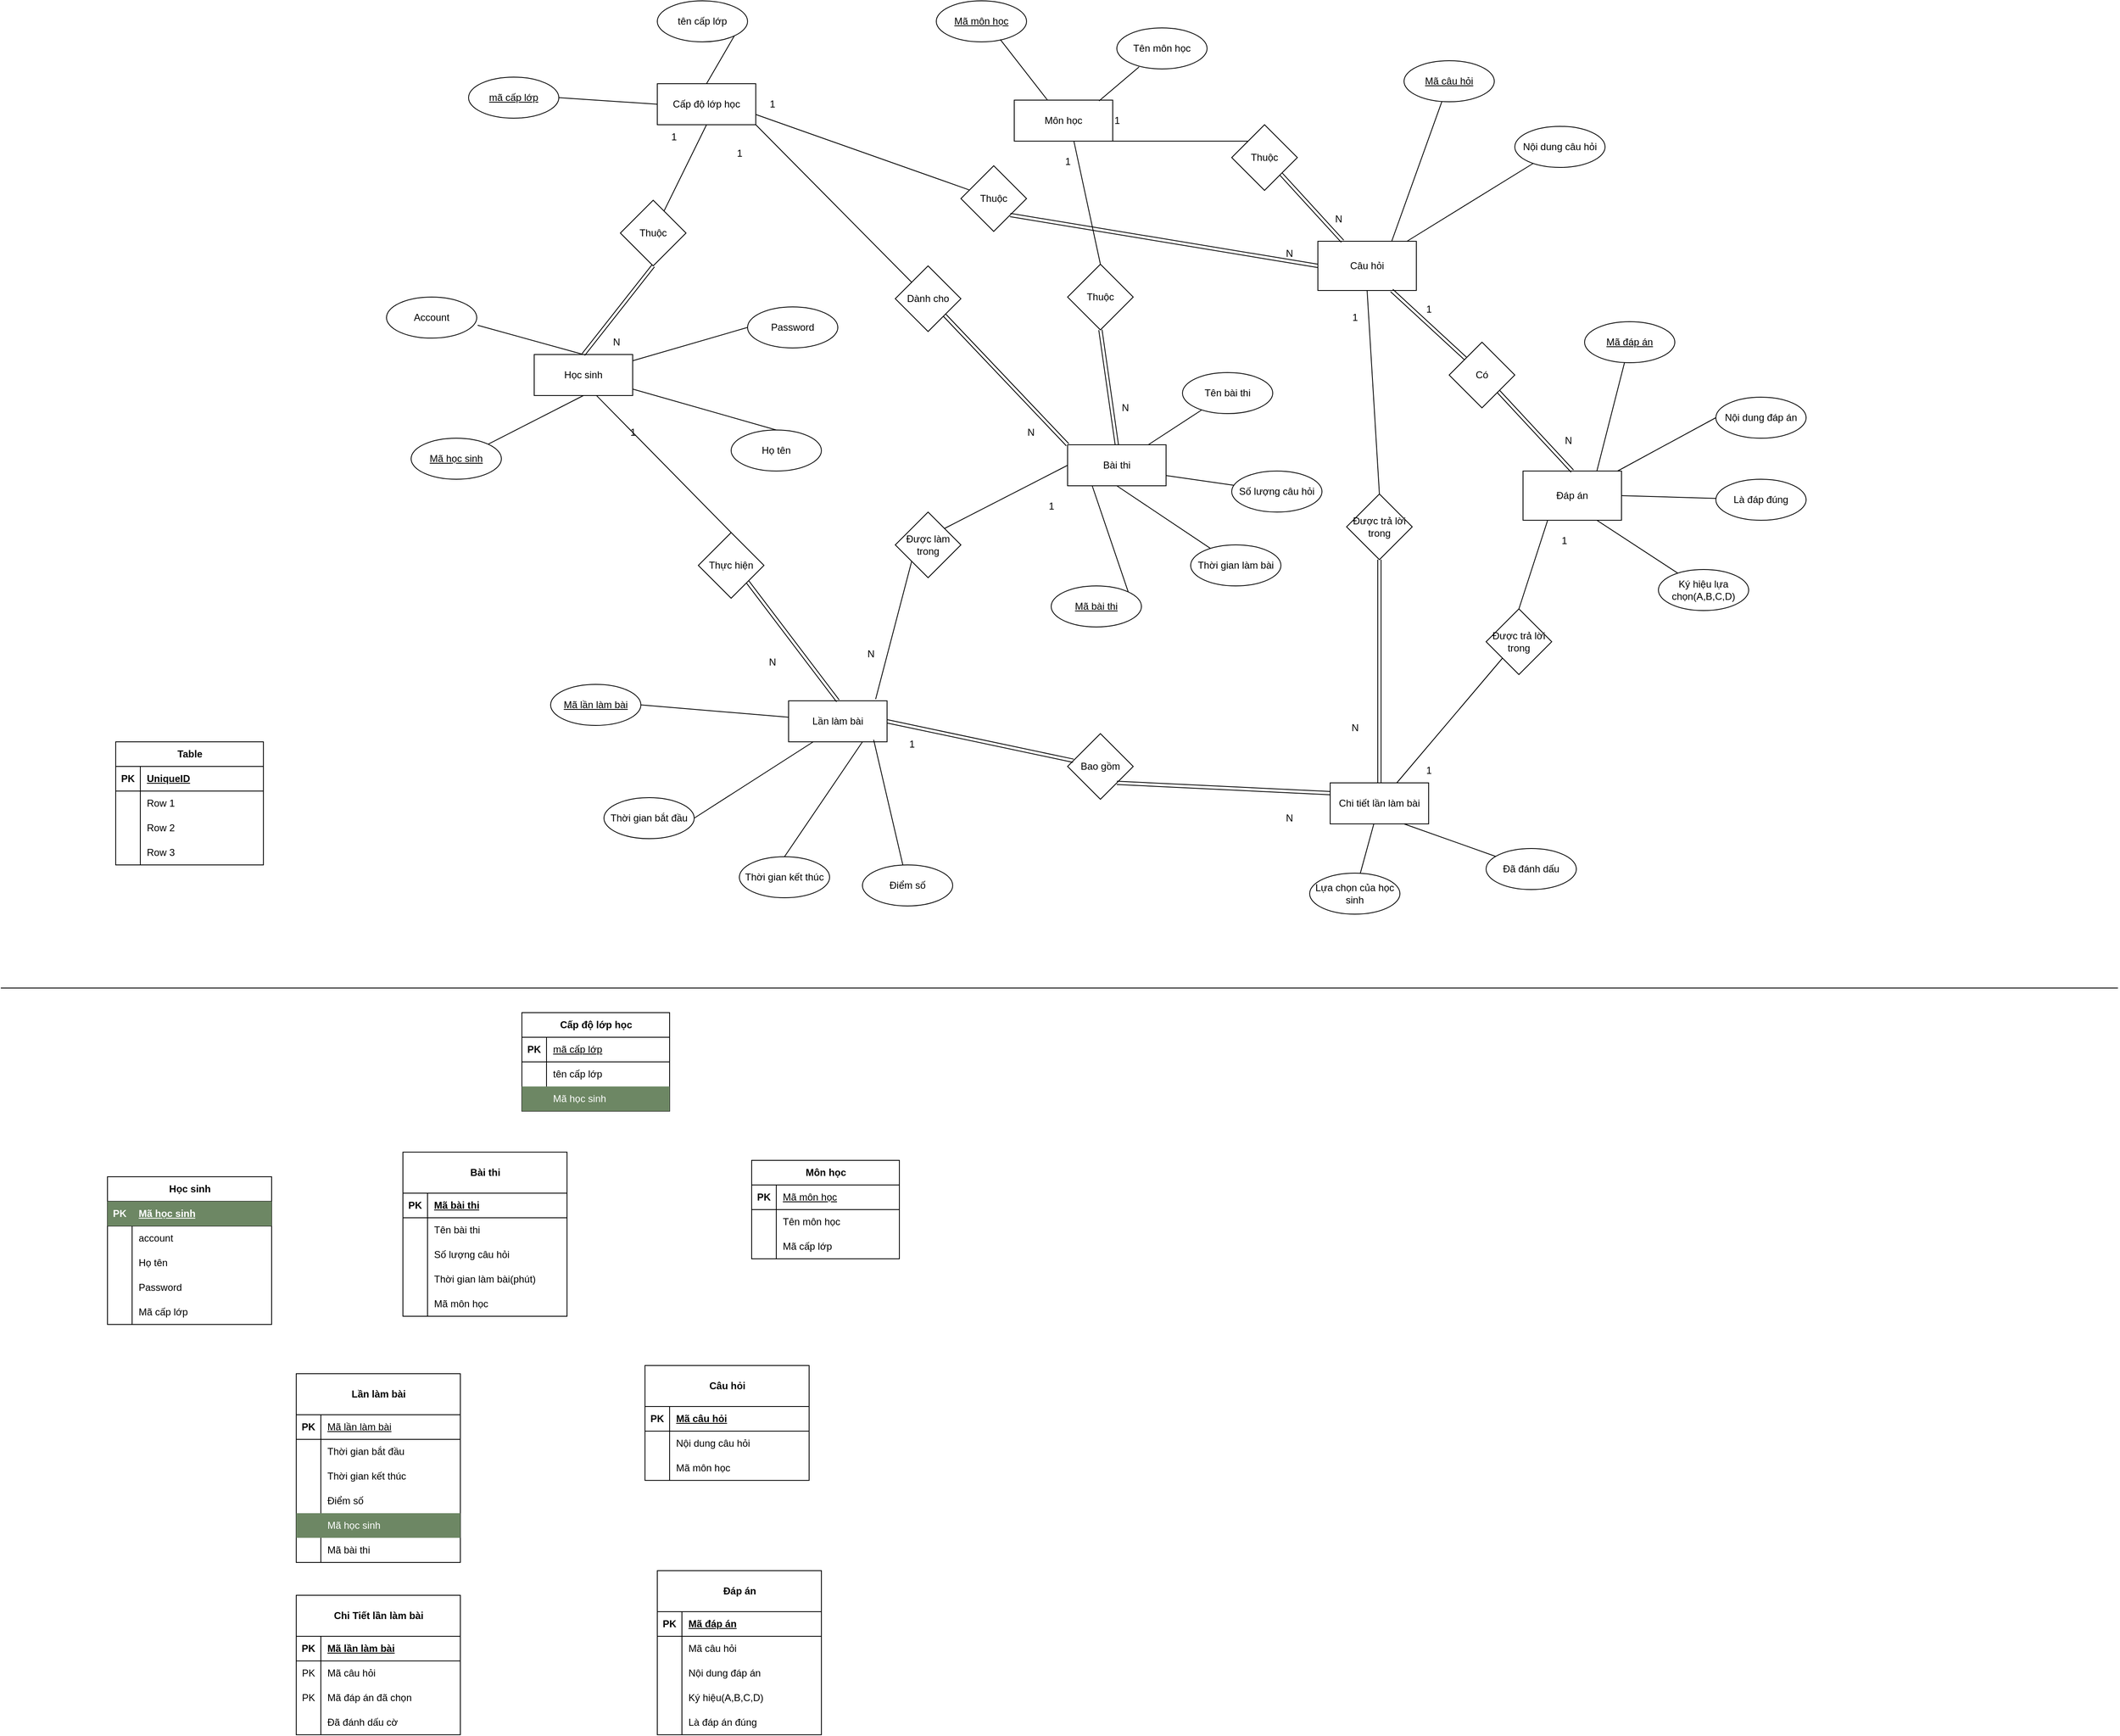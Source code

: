 <mxfile version="27.0.9">
  <diagram name="Trang-1" id="49rGK9Wy-XXrtfB1yr9R">
    <mxGraphModel dx="2775" dy="1252" grid="1" gridSize="10" guides="1" tooltips="1" connect="1" arrows="1" fold="1" page="1" pageScale="1" pageWidth="3300" pageHeight="4681" math="0" shadow="0">
      <root>
        <mxCell id="0" />
        <mxCell id="1" parent="0" />
        <mxCell id="UYioS61zLq3l_Eg0EsI4-2" value="Cấp độ lớp học" style="rounded=0;whiteSpace=wrap;html=1;" parent="1" vertex="1">
          <mxGeometry x="800" y="108" width="120" height="50" as="geometry" />
        </mxCell>
        <mxCell id="UYioS61zLq3l_Eg0EsI4-3" value="&lt;u&gt;mã cấp lớp&lt;/u&gt;" style="ellipse;whiteSpace=wrap;html=1;" parent="1" vertex="1">
          <mxGeometry x="570" y="100" width="110" height="50" as="geometry" />
        </mxCell>
        <mxCell id="UYioS61zLq3l_Eg0EsI4-4" value="tên cấp lớp" style="ellipse;whiteSpace=wrap;html=1;" parent="1" vertex="1">
          <mxGeometry x="800" y="7" width="110" height="50" as="geometry" />
        </mxCell>
        <mxCell id="UYioS61zLq3l_Eg0EsI4-5" value="Môn học" style="rounded=0;whiteSpace=wrap;html=1;rotation=0;" parent="1" vertex="1">
          <mxGeometry x="1235" y="128" width="120" height="50" as="geometry" />
        </mxCell>
        <mxCell id="UYioS61zLq3l_Eg0EsI4-6" value="&lt;u&gt;Mã môn học&lt;/u&gt;" style="ellipse;whiteSpace=wrap;html=1;" parent="1" vertex="1">
          <mxGeometry x="1140" y="7" width="110" height="50" as="geometry" />
        </mxCell>
        <mxCell id="UYioS61zLq3l_Eg0EsI4-7" value="Tên môn học" style="ellipse;whiteSpace=wrap;html=1;" parent="1" vertex="1">
          <mxGeometry x="1360" y="40" width="110" height="50" as="geometry" />
        </mxCell>
        <mxCell id="UYioS61zLq3l_Eg0EsI4-8" value="Học sinh" style="rounded=0;whiteSpace=wrap;html=1;" parent="1" vertex="1">
          <mxGeometry x="650" y="438" width="120" height="50" as="geometry" />
        </mxCell>
        <mxCell id="UYioS61zLq3l_Eg0EsI4-9" value="&lt;u&gt;Mã học sinh&lt;/u&gt;" style="ellipse;whiteSpace=wrap;html=1;" parent="1" vertex="1">
          <mxGeometry x="500" y="540" width="110" height="50" as="geometry" />
        </mxCell>
        <mxCell id="UYioS61zLq3l_Eg0EsI4-10" value="Account" style="ellipse;whiteSpace=wrap;html=1;" parent="1" vertex="1">
          <mxGeometry x="470" y="368" width="110" height="50" as="geometry" />
        </mxCell>
        <mxCell id="UYioS61zLq3l_Eg0EsI4-12" value="Password" style="ellipse;whiteSpace=wrap;html=1;" parent="1" vertex="1">
          <mxGeometry x="910" y="380" width="110" height="50" as="geometry" />
        </mxCell>
        <mxCell id="UYioS61zLq3l_Eg0EsI4-13" value="" style="endArrow=none;html=1;rounded=0;exitX=1;exitY=1;exitDx=0;exitDy=0;entryX=0.5;entryY=0;entryDx=0;entryDy=0;" parent="1" source="UYioS61zLq3l_Eg0EsI4-4" target="UYioS61zLq3l_Eg0EsI4-2" edge="1">
          <mxGeometry width="50" height="50" relative="1" as="geometry">
            <mxPoint x="1400" y="500" as="sourcePoint" />
            <mxPoint x="1450" y="450" as="targetPoint" />
          </mxGeometry>
        </mxCell>
        <mxCell id="UYioS61zLq3l_Eg0EsI4-15" value="" style="endArrow=none;html=1;rounded=0;exitX=1;exitY=0.5;exitDx=0;exitDy=0;entryX=0;entryY=0.5;entryDx=0;entryDy=0;" parent="1" source="UYioS61zLq3l_Eg0EsI4-3" target="UYioS61zLq3l_Eg0EsI4-2" edge="1">
          <mxGeometry width="50" height="50" relative="1" as="geometry">
            <mxPoint x="1400" y="500" as="sourcePoint" />
            <mxPoint x="1450" y="450" as="targetPoint" />
          </mxGeometry>
        </mxCell>
        <mxCell id="UYioS61zLq3l_Eg0EsI4-16" value="" style="endArrow=none;html=1;rounded=0;entryX=0.709;entryY=0.944;entryDx=0;entryDy=0;entryPerimeter=0;" parent="1" source="UYioS61zLq3l_Eg0EsI4-5" target="UYioS61zLq3l_Eg0EsI4-6" edge="1">
          <mxGeometry width="50" height="50" relative="1" as="geometry">
            <mxPoint x="1460" y="510" as="sourcePoint" />
            <mxPoint x="1510" y="460" as="targetPoint" />
          </mxGeometry>
        </mxCell>
        <mxCell id="UYioS61zLq3l_Eg0EsI4-17" value="" style="endArrow=none;html=1;rounded=0;entryX=0.246;entryY=0.953;entryDx=0;entryDy=0;entryPerimeter=0;exitX=0.861;exitY=0.02;exitDx=0;exitDy=0;exitPerimeter=0;" parent="1" source="UYioS61zLq3l_Eg0EsI4-5" target="UYioS61zLq3l_Eg0EsI4-7" edge="1">
          <mxGeometry width="50" height="50" relative="1" as="geometry">
            <mxPoint x="1460" y="510" as="sourcePoint" />
            <mxPoint x="1510" y="460" as="targetPoint" />
          </mxGeometry>
        </mxCell>
        <mxCell id="UYioS61zLq3l_Eg0EsI4-19" value="" style="endArrow=none;html=1;rounded=0;exitX=1.01;exitY=0.687;exitDx=0;exitDy=0;exitPerimeter=0;entryX=0.5;entryY=0;entryDx=0;entryDy=0;" parent="1" source="UYioS61zLq3l_Eg0EsI4-10" target="UYioS61zLq3l_Eg0EsI4-8" edge="1">
          <mxGeometry width="50" height="50" relative="1" as="geometry">
            <mxPoint x="1090" y="450" as="sourcePoint" />
            <mxPoint x="1140" y="400" as="targetPoint" />
          </mxGeometry>
        </mxCell>
        <mxCell id="UYioS61zLq3l_Eg0EsI4-21" value="" style="endArrow=none;html=1;rounded=0;exitX=1;exitY=0;exitDx=0;exitDy=0;entryX=0.5;entryY=1;entryDx=0;entryDy=0;" parent="1" source="UYioS61zLq3l_Eg0EsI4-9" target="UYioS61zLq3l_Eg0EsI4-8" edge="1">
          <mxGeometry width="50" height="50" relative="1" as="geometry">
            <mxPoint x="1090" y="450" as="sourcePoint" />
            <mxPoint x="1140" y="400" as="targetPoint" />
          </mxGeometry>
        </mxCell>
        <mxCell id="UYioS61zLq3l_Eg0EsI4-22" value="" style="endArrow=none;html=1;rounded=0;entryX=0;entryY=0.5;entryDx=0;entryDy=0;" parent="1" source="UYioS61zLq3l_Eg0EsI4-8" target="UYioS61zLq3l_Eg0EsI4-12" edge="1">
          <mxGeometry width="50" height="50" relative="1" as="geometry">
            <mxPoint x="1090" y="450" as="sourcePoint" />
            <mxPoint x="1140" y="400" as="targetPoint" />
          </mxGeometry>
        </mxCell>
        <mxCell id="UYioS61zLq3l_Eg0EsI4-23" value="Họ tên" style="ellipse;whiteSpace=wrap;html=1;" parent="1" vertex="1">
          <mxGeometry x="890" y="530" width="110" height="50" as="geometry" />
        </mxCell>
        <mxCell id="UYioS61zLq3l_Eg0EsI4-24" value="" style="endArrow=none;html=1;rounded=0;exitX=0.5;exitY=0;exitDx=0;exitDy=0;" parent="1" source="UYioS61zLq3l_Eg0EsI4-23" target="UYioS61zLq3l_Eg0EsI4-8" edge="1">
          <mxGeometry width="50" height="50" relative="1" as="geometry">
            <mxPoint x="1090" y="450" as="sourcePoint" />
            <mxPoint x="1140" y="400" as="targetPoint" />
          </mxGeometry>
        </mxCell>
        <mxCell id="UYioS61zLq3l_Eg0EsI4-25" value="Bài thi" style="rounded=0;whiteSpace=wrap;html=1;" parent="1" vertex="1">
          <mxGeometry x="1300" y="548" width="120" height="50" as="geometry" />
        </mxCell>
        <mxCell id="UYioS61zLq3l_Eg0EsI4-26" value="&lt;u&gt;Mã bài thi&lt;/u&gt;" style="ellipse;whiteSpace=wrap;html=1;" parent="1" vertex="1">
          <mxGeometry x="1280" y="720" width="110" height="50" as="geometry" />
        </mxCell>
        <mxCell id="UYioS61zLq3l_Eg0EsI4-27" value="Tên bài thi" style="ellipse;whiteSpace=wrap;html=1;" parent="1" vertex="1">
          <mxGeometry x="1440" y="460" width="110" height="50" as="geometry" />
        </mxCell>
        <mxCell id="UYioS61zLq3l_Eg0EsI4-28" value="Số lượng câu hỏi" style="ellipse;whiteSpace=wrap;html=1;" parent="1" vertex="1">
          <mxGeometry x="1500" y="580" width="110" height="50" as="geometry" />
        </mxCell>
        <mxCell id="UYioS61zLq3l_Eg0EsI4-29" value="Thời gian làm bài" style="ellipse;whiteSpace=wrap;html=1;" parent="1" vertex="1">
          <mxGeometry x="1450" y="670" width="110" height="50" as="geometry" />
        </mxCell>
        <mxCell id="UYioS61zLq3l_Eg0EsI4-30" value="Câu hỏi" style="rounded=0;whiteSpace=wrap;html=1;" parent="1" vertex="1">
          <mxGeometry x="1605" y="300" width="120" height="60" as="geometry" />
        </mxCell>
        <mxCell id="UYioS61zLq3l_Eg0EsI4-31" value="" style="endArrow=none;html=1;rounded=0;entryX=1;entryY=0;entryDx=0;entryDy=0;exitX=0.25;exitY=1;exitDx=0;exitDy=0;" parent="1" source="UYioS61zLq3l_Eg0EsI4-25" target="UYioS61zLq3l_Eg0EsI4-26" edge="1">
          <mxGeometry width="50" height="50" relative="1" as="geometry">
            <mxPoint x="1250" y="610" as="sourcePoint" />
            <mxPoint x="1300" y="560" as="targetPoint" />
          </mxGeometry>
        </mxCell>
        <mxCell id="UYioS61zLq3l_Eg0EsI4-32" value="" style="endArrow=none;html=1;rounded=0;" parent="1" source="UYioS61zLq3l_Eg0EsI4-25" target="UYioS61zLq3l_Eg0EsI4-27" edge="1">
          <mxGeometry width="50" height="50" relative="1" as="geometry">
            <mxPoint x="1250" y="610" as="sourcePoint" />
            <mxPoint x="1300" y="560" as="targetPoint" />
          </mxGeometry>
        </mxCell>
        <mxCell id="UYioS61zLq3l_Eg0EsI4-33" value="" style="endArrow=none;html=1;rounded=0;exitX=1;exitY=0.75;exitDx=0;exitDy=0;" parent="1" source="UYioS61zLq3l_Eg0EsI4-25" target="UYioS61zLq3l_Eg0EsI4-28" edge="1">
          <mxGeometry width="50" height="50" relative="1" as="geometry">
            <mxPoint x="1250" y="610" as="sourcePoint" />
            <mxPoint x="1300" y="560" as="targetPoint" />
          </mxGeometry>
        </mxCell>
        <mxCell id="UYioS61zLq3l_Eg0EsI4-35" value="" style="endArrow=none;html=1;rounded=0;entryX=0.5;entryY=1;entryDx=0;entryDy=0;" parent="1" source="UYioS61zLq3l_Eg0EsI4-29" target="UYioS61zLq3l_Eg0EsI4-25" edge="1">
          <mxGeometry width="50" height="50" relative="1" as="geometry">
            <mxPoint x="1250" y="610" as="sourcePoint" />
            <mxPoint x="1300" y="560" as="targetPoint" />
          </mxGeometry>
        </mxCell>
        <mxCell id="UYioS61zLq3l_Eg0EsI4-38" value="&lt;u&gt;Mã câu hỏi&lt;/u&gt;" style="ellipse;whiteSpace=wrap;html=1;" parent="1" vertex="1">
          <mxGeometry x="1710" y="80" width="110" height="50" as="geometry" />
        </mxCell>
        <mxCell id="UYioS61zLq3l_Eg0EsI4-39" value="Nội dung câu hỏi" style="ellipse;whiteSpace=wrap;html=1;" parent="1" vertex="1">
          <mxGeometry x="1845" y="160" width="110" height="50" as="geometry" />
        </mxCell>
        <mxCell id="UYioS61zLq3l_Eg0EsI4-40" value="Là đáp đúng" style="ellipse;whiteSpace=wrap;html=1;" parent="1" vertex="1">
          <mxGeometry x="2090" y="590" width="110" height="50" as="geometry" />
        </mxCell>
        <mxCell id="UYioS61zLq3l_Eg0EsI4-41" value="" style="endArrow=none;html=1;rounded=0;exitX=0.75;exitY=0;exitDx=0;exitDy=0;" parent="1" source="UYioS61zLq3l_Eg0EsI4-30" target="UYioS61zLq3l_Eg0EsI4-38" edge="1">
          <mxGeometry width="50" height="50" relative="1" as="geometry">
            <mxPoint x="1320" y="640" as="sourcePoint" />
            <mxPoint x="1370" y="590" as="targetPoint" />
          </mxGeometry>
        </mxCell>
        <mxCell id="UYioS61zLq3l_Eg0EsI4-42" value="" style="endArrow=none;html=1;rounded=0;" parent="1" source="UYioS61zLq3l_Eg0EsI4-30" target="UYioS61zLq3l_Eg0EsI4-39" edge="1">
          <mxGeometry width="50" height="50" relative="1" as="geometry">
            <mxPoint x="1320" y="640" as="sourcePoint" />
            <mxPoint x="1370" y="590" as="targetPoint" />
          </mxGeometry>
        </mxCell>
        <mxCell id="UYioS61zLq3l_Eg0EsI4-43" value="" style="endArrow=none;html=1;rounded=0;exitX=1;exitY=0.5;exitDx=0;exitDy=0;" parent="1" source="UYioS61zLq3l_Eg0EsI4-44" target="UYioS61zLq3l_Eg0EsI4-40" edge="1">
          <mxGeometry width="50" height="50" relative="1" as="geometry">
            <mxPoint x="1320" y="640" as="sourcePoint" />
            <mxPoint x="1370" y="590" as="targetPoint" />
          </mxGeometry>
        </mxCell>
        <mxCell id="UYioS61zLq3l_Eg0EsI4-44" value="Đáp án" style="rounded=0;whiteSpace=wrap;html=1;" parent="1" vertex="1">
          <mxGeometry x="1855" y="580" width="120" height="60" as="geometry" />
        </mxCell>
        <mxCell id="UYioS61zLq3l_Eg0EsI4-47" value="&lt;div&gt;&lt;u&gt;Mã đáp án&lt;/u&gt;&lt;/div&gt;" style="ellipse;whiteSpace=wrap;html=1;" parent="1" vertex="1">
          <mxGeometry x="1930" y="398" width="110" height="50" as="geometry" />
        </mxCell>
        <mxCell id="UYioS61zLq3l_Eg0EsI4-50" value="Ký hiệu lựa chọn(A,B,C,D)" style="ellipse;whiteSpace=wrap;html=1;" parent="1" vertex="1">
          <mxGeometry x="2020" y="700" width="110" height="50" as="geometry" />
        </mxCell>
        <mxCell id="UYioS61zLq3l_Eg0EsI4-51" value="Lần làm bài" style="rounded=0;whiteSpace=wrap;html=1;" parent="1" vertex="1">
          <mxGeometry x="960" y="860" width="120" height="50" as="geometry" />
        </mxCell>
        <mxCell id="UYioS61zLq3l_Eg0EsI4-52" value="&lt;u&gt;Mã lần làm bài&lt;/u&gt;" style="ellipse;whiteSpace=wrap;html=1;" parent="1" vertex="1">
          <mxGeometry x="670" y="840" width="110" height="50" as="geometry" />
        </mxCell>
        <mxCell id="UYioS61zLq3l_Eg0EsI4-53" value="Thời gian bắt đầu" style="ellipse;whiteSpace=wrap;html=1;" parent="1" vertex="1">
          <mxGeometry x="735" y="978" width="110" height="50" as="geometry" />
        </mxCell>
        <mxCell id="UYioS61zLq3l_Eg0EsI4-54" value="Thời gian kết thúc" style="ellipse;whiteSpace=wrap;html=1;" parent="1" vertex="1">
          <mxGeometry x="900" y="1050" width="110" height="50" as="geometry" />
        </mxCell>
        <mxCell id="UYioS61zLq3l_Eg0EsI4-55" value="Điểm số" style="ellipse;whiteSpace=wrap;html=1;" parent="1" vertex="1">
          <mxGeometry x="1050" y="1060" width="110" height="50" as="geometry" />
        </mxCell>
        <mxCell id="UYioS61zLq3l_Eg0EsI4-56" value="Chi tiết lần làm bài" style="rounded=0;whiteSpace=wrap;html=1;" parent="1" vertex="1">
          <mxGeometry x="1620" y="960" width="120" height="50" as="geometry" />
        </mxCell>
        <mxCell id="UYioS61zLq3l_Eg0EsI4-57" value="" style="endArrow=none;html=1;rounded=0;entryX=0.25;entryY=1;entryDx=0;entryDy=0;exitX=1;exitY=0.5;exitDx=0;exitDy=0;" parent="1" source="UYioS61zLq3l_Eg0EsI4-53" target="UYioS61zLq3l_Eg0EsI4-51" edge="1">
          <mxGeometry width="50" height="50" relative="1" as="geometry">
            <mxPoint x="1570" y="920" as="sourcePoint" />
            <mxPoint x="1620" y="870" as="targetPoint" />
          </mxGeometry>
        </mxCell>
        <mxCell id="UYioS61zLq3l_Eg0EsI4-58" value="" style="endArrow=none;html=1;rounded=0;entryX=0.5;entryY=0;entryDx=0;entryDy=0;exitX=0.75;exitY=1;exitDx=0;exitDy=0;" parent="1" source="UYioS61zLq3l_Eg0EsI4-51" target="UYioS61zLq3l_Eg0EsI4-54" edge="1">
          <mxGeometry width="50" height="50" relative="1" as="geometry">
            <mxPoint x="1570" y="920" as="sourcePoint" />
            <mxPoint x="1620" y="870" as="targetPoint" />
          </mxGeometry>
        </mxCell>
        <mxCell id="UYioS61zLq3l_Eg0EsI4-59" value="" style="endArrow=none;html=1;rounded=0;entryX=0.864;entryY=0.949;entryDx=0;entryDy=0;entryPerimeter=0;" parent="1" source="UYioS61zLq3l_Eg0EsI4-55" target="UYioS61zLq3l_Eg0EsI4-51" edge="1">
          <mxGeometry width="50" height="50" relative="1" as="geometry">
            <mxPoint x="1570" y="920" as="sourcePoint" />
            <mxPoint x="1190" y="980" as="targetPoint" />
            <Array as="points" />
          </mxGeometry>
        </mxCell>
        <mxCell id="UYioS61zLq3l_Eg0EsI4-60" value="" style="endArrow=none;html=1;rounded=0;exitX=0.75;exitY=1;exitDx=0;exitDy=0;" parent="1" source="UYioS61zLq3l_Eg0EsI4-44" target="UYioS61zLq3l_Eg0EsI4-50" edge="1">
          <mxGeometry width="50" height="50" relative="1" as="geometry">
            <mxPoint x="1570" y="920" as="sourcePoint" />
            <mxPoint x="1620" y="870" as="targetPoint" />
          </mxGeometry>
        </mxCell>
        <mxCell id="UYioS61zLq3l_Eg0EsI4-61" value="" style="endArrow=none;html=1;rounded=0;exitX=0.75;exitY=0;exitDx=0;exitDy=0;" parent="1" source="UYioS61zLq3l_Eg0EsI4-44" target="UYioS61zLq3l_Eg0EsI4-47" edge="1">
          <mxGeometry width="50" height="50" relative="1" as="geometry">
            <mxPoint x="1990" y="630" as="sourcePoint" />
            <mxPoint x="1620" y="870" as="targetPoint" />
          </mxGeometry>
        </mxCell>
        <mxCell id="UYioS61zLq3l_Eg0EsI4-62" value="" style="endArrow=none;html=1;rounded=0;entryX=1;entryY=0.5;entryDx=0;entryDy=0;" parent="1" source="UYioS61zLq3l_Eg0EsI4-51" target="UYioS61zLq3l_Eg0EsI4-52" edge="1">
          <mxGeometry width="50" height="50" relative="1" as="geometry">
            <mxPoint x="1570" y="920" as="sourcePoint" />
            <mxPoint x="1620" y="870" as="targetPoint" />
          </mxGeometry>
        </mxCell>
        <mxCell id="UYioS61zLq3l_Eg0EsI4-63" style="edgeStyle=orthogonalEdgeStyle;rounded=0;orthogonalLoop=1;jettySize=auto;html=1;exitX=0.5;exitY=1;exitDx=0;exitDy=0;" parent="1" source="UYioS61zLq3l_Eg0EsI4-56" target="UYioS61zLq3l_Eg0EsI4-56" edge="1">
          <mxGeometry relative="1" as="geometry" />
        </mxCell>
        <mxCell id="UYioS61zLq3l_Eg0EsI4-64" value="Đã đánh dấu" style="ellipse;whiteSpace=wrap;html=1;" parent="1" vertex="1">
          <mxGeometry x="1810" y="1040" width="110" height="50" as="geometry" />
        </mxCell>
        <mxCell id="UYioS61zLq3l_Eg0EsI4-66" value="Lựa chọn của học sinh" style="ellipse;whiteSpace=wrap;html=1;" parent="1" vertex="1">
          <mxGeometry x="1595" y="1070" width="110" height="50" as="geometry" />
        </mxCell>
        <mxCell id="UYioS61zLq3l_Eg0EsI4-68" value="" style="endArrow=none;html=1;rounded=0;exitX=0.75;exitY=1;exitDx=0;exitDy=0;" parent="1" source="UYioS61zLq3l_Eg0EsI4-56" target="UYioS61zLq3l_Eg0EsI4-64" edge="1">
          <mxGeometry width="50" height="50" relative="1" as="geometry">
            <mxPoint x="1570" y="630" as="sourcePoint" />
            <mxPoint x="1620" y="580" as="targetPoint" />
          </mxGeometry>
        </mxCell>
        <mxCell id="UYioS61zLq3l_Eg0EsI4-69" value="" style="endArrow=none;html=1;rounded=0;" parent="1" source="UYioS61zLq3l_Eg0EsI4-66" target="UYioS61zLq3l_Eg0EsI4-56" edge="1">
          <mxGeometry width="50" height="50" relative="1" as="geometry">
            <mxPoint x="1570" y="630" as="sourcePoint" />
            <mxPoint x="1620" y="580" as="targetPoint" />
          </mxGeometry>
        </mxCell>
        <mxCell id="UYioS61zLq3l_Eg0EsI4-70" value="Thuộc" style="rhombus;whiteSpace=wrap;html=1;" parent="1" vertex="1">
          <mxGeometry x="755" y="250" width="80" height="80" as="geometry" />
        </mxCell>
        <mxCell id="UYioS61zLq3l_Eg0EsI4-72" value="" style="endArrow=none;html=1;rounded=0;entryX=0.5;entryY=1;entryDx=0;entryDy=0;" parent="1" source="UYioS61zLq3l_Eg0EsI4-70" target="UYioS61zLq3l_Eg0EsI4-2" edge="1">
          <mxGeometry width="50" height="50" relative="1" as="geometry">
            <mxPoint x="1570" y="690" as="sourcePoint" />
            <mxPoint x="1620" y="640" as="targetPoint" />
          </mxGeometry>
        </mxCell>
        <mxCell id="UYioS61zLq3l_Eg0EsI4-74" value="Thuộc" style="rhombus;whiteSpace=wrap;html=1;" parent="1" vertex="1">
          <mxGeometry x="1300" y="328" width="80" height="80" as="geometry" />
        </mxCell>
        <mxCell id="UYioS61zLq3l_Eg0EsI4-75" value="" style="endArrow=none;html=1;rounded=0;exitX=0.5;exitY=0;exitDx=0;exitDy=0;entryX=0.606;entryY=1.004;entryDx=0;entryDy=0;entryPerimeter=0;" parent="1" source="UYioS61zLq3l_Eg0EsI4-74" target="UYioS61zLq3l_Eg0EsI4-5" edge="1">
          <mxGeometry width="50" height="50" relative="1" as="geometry">
            <mxPoint x="1289.97" y="370.45" as="sourcePoint" />
            <mxPoint x="1259.97" y="161.45" as="targetPoint" />
          </mxGeometry>
        </mxCell>
        <mxCell id="UYioS61zLq3l_Eg0EsI4-76" value="Dành cho" style="rhombus;whiteSpace=wrap;html=1;" parent="1" vertex="1">
          <mxGeometry x="1090" y="330" width="80" height="80" as="geometry" />
        </mxCell>
        <mxCell id="UYioS61zLq3l_Eg0EsI4-77" value="" style="endArrow=none;html=1;rounded=0;exitX=1;exitY=1;exitDx=0;exitDy=0;entryX=0;entryY=0;entryDx=0;entryDy=0;" parent="1" source="UYioS61zLq3l_Eg0EsI4-2" target="UYioS61zLq3l_Eg0EsI4-76" edge="1">
          <mxGeometry width="50" height="50" relative="1" as="geometry">
            <mxPoint x="1570" y="500" as="sourcePoint" />
            <mxPoint x="1620" y="450" as="targetPoint" />
          </mxGeometry>
        </mxCell>
        <mxCell id="UYioS61zLq3l_Eg0EsI4-79" value="Thuộc" style="rhombus;whiteSpace=wrap;html=1;" parent="1" vertex="1">
          <mxGeometry x="1500" y="158" width="80" height="80" as="geometry" />
        </mxCell>
        <mxCell id="UYioS61zLq3l_Eg0EsI4-80" value="" style="endArrow=none;html=1;rounded=0;exitX=1;exitY=1;exitDx=0;exitDy=0;entryX=0;entryY=0;entryDx=0;entryDy=0;" parent="1" source="UYioS61zLq3l_Eg0EsI4-5" target="UYioS61zLq3l_Eg0EsI4-79" edge="1">
          <mxGeometry width="50" height="50" relative="1" as="geometry">
            <mxPoint x="1570" y="500" as="sourcePoint" />
            <mxPoint x="1620" y="450" as="targetPoint" />
          </mxGeometry>
        </mxCell>
        <mxCell id="UYioS61zLq3l_Eg0EsI4-82" value="Thuộc" style="rhombus;whiteSpace=wrap;html=1;" parent="1" vertex="1">
          <mxGeometry x="1170" y="208" width="80" height="80" as="geometry" />
        </mxCell>
        <mxCell id="UYioS61zLq3l_Eg0EsI4-83" value="" style="endArrow=none;html=1;rounded=0;entryX=1;entryY=0.75;entryDx=0;entryDy=0;" parent="1" source="UYioS61zLq3l_Eg0EsI4-82" target="UYioS61zLq3l_Eg0EsI4-2" edge="1">
          <mxGeometry width="50" height="50" relative="1" as="geometry">
            <mxPoint x="1570" y="500" as="sourcePoint" />
            <mxPoint x="1620" y="450" as="targetPoint" />
          </mxGeometry>
        </mxCell>
        <mxCell id="UYioS61zLq3l_Eg0EsI4-85" value="Có" style="rhombus;whiteSpace=wrap;html=1;" parent="1" vertex="1">
          <mxGeometry x="1765" y="423" width="80" height="80" as="geometry" />
        </mxCell>
        <mxCell id="UYioS61zLq3l_Eg0EsI4-88" value="Thực hiện" style="rhombus;whiteSpace=wrap;html=1;" parent="1" vertex="1">
          <mxGeometry x="850" y="655" width="80" height="80" as="geometry" />
        </mxCell>
        <mxCell id="UYioS61zLq3l_Eg0EsI4-89" value="" style="endArrow=none;html=1;rounded=0;exitX=0.634;exitY=1.004;exitDx=0;exitDy=0;exitPerimeter=0;entryX=0.5;entryY=0;entryDx=0;entryDy=0;" parent="1" source="UYioS61zLq3l_Eg0EsI4-8" target="UYioS61zLq3l_Eg0EsI4-88" edge="1">
          <mxGeometry width="50" height="50" relative="1" as="geometry">
            <mxPoint x="1570" y="500" as="sourcePoint" />
            <mxPoint x="1620" y="450" as="targetPoint" />
          </mxGeometry>
        </mxCell>
        <mxCell id="UYioS61zLq3l_Eg0EsI4-91" value="&lt;div&gt;Được làm trong&lt;/div&gt;" style="rhombus;whiteSpace=wrap;html=1;" parent="1" vertex="1">
          <mxGeometry x="1090" y="630" width="80" height="80" as="geometry" />
        </mxCell>
        <mxCell id="UYioS61zLq3l_Eg0EsI4-92" value="" style="endArrow=none;html=1;rounded=0;exitX=1;exitY=0;exitDx=0;exitDy=0;entryX=0;entryY=0.5;entryDx=0;entryDy=0;" parent="1" source="UYioS61zLq3l_Eg0EsI4-91" target="UYioS61zLq3l_Eg0EsI4-25" edge="1">
          <mxGeometry width="50" height="50" relative="1" as="geometry">
            <mxPoint x="1570" y="500" as="sourcePoint" />
            <mxPoint x="1620" y="450" as="targetPoint" />
          </mxGeometry>
        </mxCell>
        <mxCell id="UYioS61zLq3l_Eg0EsI4-93" value="" style="endArrow=none;html=1;rounded=0;exitX=0.884;exitY=-0.04;exitDx=0;exitDy=0;exitPerimeter=0;entryX=0;entryY=1;entryDx=0;entryDy=0;" parent="1" source="UYioS61zLq3l_Eg0EsI4-51" target="UYioS61zLq3l_Eg0EsI4-91" edge="1">
          <mxGeometry width="50" height="50" relative="1" as="geometry">
            <mxPoint x="1570" y="500" as="sourcePoint" />
            <mxPoint x="1620" y="450" as="targetPoint" />
          </mxGeometry>
        </mxCell>
        <mxCell id="UYioS61zLq3l_Eg0EsI4-94" value="Bao gồm" style="rhombus;whiteSpace=wrap;html=1;" parent="1" vertex="1">
          <mxGeometry x="1300" y="900" width="80" height="80" as="geometry" />
        </mxCell>
        <mxCell id="UYioS61zLq3l_Eg0EsI4-97" value="Được trả lời trong" style="rhombus;whiteSpace=wrap;html=1;" parent="1" vertex="1">
          <mxGeometry x="1640" y="608" width="80" height="80" as="geometry" />
        </mxCell>
        <mxCell id="UYioS61zLq3l_Eg0EsI4-99" value="" style="endArrow=none;html=1;rounded=0;entryX=0.5;entryY=1;entryDx=0;entryDy=0;exitX=0.5;exitY=0;exitDx=0;exitDy=0;" parent="1" source="UYioS61zLq3l_Eg0EsI4-97" target="UYioS61zLq3l_Eg0EsI4-30" edge="1">
          <mxGeometry width="50" height="50" relative="1" as="geometry">
            <mxPoint x="1570" y="830" as="sourcePoint" />
            <mxPoint x="1620" y="780" as="targetPoint" />
          </mxGeometry>
        </mxCell>
        <mxCell id="YUD8yE9STLQz_653Q8Fy-4" value="" style="shape=link;html=1;rounded=0;exitX=0.5;exitY=1;exitDx=0;exitDy=0;entryX=0.5;entryY=0;entryDx=0;entryDy=0;" parent="1" source="UYioS61zLq3l_Eg0EsI4-70" target="UYioS61zLq3l_Eg0EsI4-8" edge="1">
          <mxGeometry width="100" relative="1" as="geometry">
            <mxPoint x="840" y="390" as="sourcePoint" />
            <mxPoint x="1430" y="610" as="targetPoint" />
          </mxGeometry>
        </mxCell>
        <mxCell id="YUD8yE9STLQz_653Q8Fy-5" value="" style="shape=link;html=1;rounded=0;exitX=0.5;exitY=1;exitDx=0;exitDy=0;entryX=0.5;entryY=0;entryDx=0;entryDy=0;" parent="1" source="UYioS61zLq3l_Eg0EsI4-74" target="UYioS61zLq3l_Eg0EsI4-25" edge="1">
          <mxGeometry width="100" relative="1" as="geometry">
            <mxPoint x="1330" y="530" as="sourcePoint" />
            <mxPoint x="1430" y="530" as="targetPoint" />
          </mxGeometry>
        </mxCell>
        <mxCell id="YUD8yE9STLQz_653Q8Fy-6" value="" style="shape=link;html=1;rounded=0;entryX=0;entryY=0;entryDx=0;entryDy=0;exitX=1;exitY=1;exitDx=0;exitDy=0;" parent="1" source="UYioS61zLq3l_Eg0EsI4-76" target="UYioS61zLq3l_Eg0EsI4-25" edge="1">
          <mxGeometry width="100" relative="1" as="geometry">
            <mxPoint x="1130" y="400" as="sourcePoint" />
            <mxPoint x="1430" y="670" as="targetPoint" />
          </mxGeometry>
        </mxCell>
        <mxCell id="YUD8yE9STLQz_653Q8Fy-7" value="" style="shape=link;html=1;rounded=0;entryX=1;entryY=1;entryDx=0;entryDy=0;exitX=0.25;exitY=0;exitDx=0;exitDy=0;" parent="1" source="UYioS61zLq3l_Eg0EsI4-30" target="UYioS61zLq3l_Eg0EsI4-79" edge="1">
          <mxGeometry width="100" relative="1" as="geometry">
            <mxPoint x="1330" y="670" as="sourcePoint" />
            <mxPoint x="1430" y="670" as="targetPoint" />
          </mxGeometry>
        </mxCell>
        <mxCell id="YUD8yE9STLQz_653Q8Fy-8" value="" style="shape=link;html=1;rounded=0;exitX=1;exitY=1;exitDx=0;exitDy=0;entryX=0;entryY=0.5;entryDx=0;entryDy=0;" parent="1" source="UYioS61zLq3l_Eg0EsI4-82" target="UYioS61zLq3l_Eg0EsI4-30" edge="1">
          <mxGeometry width="100" relative="1" as="geometry">
            <mxPoint x="1330" y="670" as="sourcePoint" />
            <mxPoint x="1430" y="670" as="targetPoint" />
          </mxGeometry>
        </mxCell>
        <mxCell id="YUD8yE9STLQz_653Q8Fy-9" value="" style="shape=link;html=1;rounded=0;entryX=0.75;entryY=1;entryDx=0;entryDy=0;exitX=0;exitY=0;exitDx=0;exitDy=0;" parent="1" source="UYioS61zLq3l_Eg0EsI4-85" target="UYioS61zLq3l_Eg0EsI4-30" edge="1">
          <mxGeometry width="100" relative="1" as="geometry">
            <mxPoint x="1330" y="670" as="sourcePoint" />
            <mxPoint x="1430" y="670" as="targetPoint" />
          </mxGeometry>
        </mxCell>
        <mxCell id="YUD8yE9STLQz_653Q8Fy-10" value="" style="shape=link;html=1;rounded=0;exitX=1;exitY=1;exitDx=0;exitDy=0;entryX=0.5;entryY=0;entryDx=0;entryDy=0;" parent="1" source="UYioS61zLq3l_Eg0EsI4-85" target="UYioS61zLq3l_Eg0EsI4-44" edge="1">
          <mxGeometry width="100" relative="1" as="geometry">
            <mxPoint x="1330" y="670" as="sourcePoint" />
            <mxPoint x="1430" y="670" as="targetPoint" />
          </mxGeometry>
        </mxCell>
        <mxCell id="YUD8yE9STLQz_653Q8Fy-11" value="" style="shape=link;html=1;rounded=0;exitX=1;exitY=1;exitDx=0;exitDy=0;entryX=0.5;entryY=0;entryDx=0;entryDy=0;" parent="1" source="UYioS61zLq3l_Eg0EsI4-88" target="UYioS61zLq3l_Eg0EsI4-51" edge="1">
          <mxGeometry width="100" relative="1" as="geometry">
            <mxPoint x="1330" y="790" as="sourcePoint" />
            <mxPoint x="1430" y="790" as="targetPoint" />
          </mxGeometry>
        </mxCell>
        <mxCell id="YUD8yE9STLQz_653Q8Fy-12" value="" style="shape=link;html=1;rounded=0;entryX=0;entryY=0.25;entryDx=0;entryDy=0;exitX=1;exitY=1;exitDx=0;exitDy=0;" parent="1" source="UYioS61zLq3l_Eg0EsI4-94" target="UYioS61zLq3l_Eg0EsI4-56" edge="1">
          <mxGeometry width="100" relative="1" as="geometry">
            <mxPoint x="1330" y="790" as="sourcePoint" />
            <mxPoint x="1430" y="790" as="targetPoint" />
          </mxGeometry>
        </mxCell>
        <mxCell id="YUD8yE9STLQz_653Q8Fy-13" value="" style="shape=link;html=1;rounded=0;exitX=1;exitY=0.5;exitDx=0;exitDy=0;" parent="1" source="UYioS61zLq3l_Eg0EsI4-51" target="UYioS61zLq3l_Eg0EsI4-94" edge="1">
          <mxGeometry width="100" relative="1" as="geometry">
            <mxPoint x="1440" y="640" as="sourcePoint" />
            <mxPoint x="1540" y="640" as="targetPoint" />
          </mxGeometry>
        </mxCell>
        <mxCell id="YUD8yE9STLQz_653Q8Fy-14" value="" style="shape=link;html=1;rounded=0;entryX=0.5;entryY=1;entryDx=0;entryDy=0;exitX=0.5;exitY=0;exitDx=0;exitDy=0;" parent="1" source="UYioS61zLq3l_Eg0EsI4-56" target="UYioS61zLq3l_Eg0EsI4-97" edge="1">
          <mxGeometry width="100" relative="1" as="geometry">
            <mxPoint x="1440" y="640" as="sourcePoint" />
            <mxPoint x="1540" y="640" as="targetPoint" />
          </mxGeometry>
        </mxCell>
        <mxCell id="YUD8yE9STLQz_653Q8Fy-15" value="1" style="text;html=1;align=center;verticalAlign=middle;resizable=0;points=[];autosize=1;strokeColor=none;fillColor=none;" parent="1" vertex="1">
          <mxGeometry x="805" y="158" width="30" height="30" as="geometry" />
        </mxCell>
        <mxCell id="YUD8yE9STLQz_653Q8Fy-16" value="N" style="text;html=1;align=center;verticalAlign=middle;resizable=0;points=[];autosize=1;strokeColor=none;fillColor=none;" parent="1" vertex="1">
          <mxGeometry x="735" y="408" width="30" height="30" as="geometry" />
        </mxCell>
        <mxCell id="YUD8yE9STLQz_653Q8Fy-17" value="1" style="text;html=1;align=center;verticalAlign=middle;resizable=0;points=[];autosize=1;strokeColor=none;fillColor=none;" parent="1" vertex="1">
          <mxGeometry x="1285" y="188" width="30" height="30" as="geometry" />
        </mxCell>
        <mxCell id="YUD8yE9STLQz_653Q8Fy-18" value="N" style="text;html=1;align=center;verticalAlign=middle;resizable=0;points=[];autosize=1;strokeColor=none;fillColor=none;" parent="1" vertex="1">
          <mxGeometry x="1355" y="488" width="30" height="30" as="geometry" />
        </mxCell>
        <mxCell id="YUD8yE9STLQz_653Q8Fy-19" value="1" style="text;html=1;align=center;verticalAlign=middle;resizable=0;points=[];autosize=1;strokeColor=none;fillColor=none;" parent="1" vertex="1">
          <mxGeometry x="885" y="178" width="30" height="30" as="geometry" />
        </mxCell>
        <mxCell id="YUD8yE9STLQz_653Q8Fy-20" value="N" style="text;html=1;align=center;verticalAlign=middle;resizable=0;points=[];autosize=1;strokeColor=none;fillColor=none;" parent="1" vertex="1">
          <mxGeometry x="1240" y="518" width="30" height="30" as="geometry" />
        </mxCell>
        <mxCell id="YUD8yE9STLQz_653Q8Fy-21" value="1" style="text;html=1;align=center;verticalAlign=middle;resizable=0;points=[];autosize=1;strokeColor=none;fillColor=none;" parent="1" vertex="1">
          <mxGeometry x="1345" y="138" width="30" height="30" as="geometry" />
        </mxCell>
        <mxCell id="YUD8yE9STLQz_653Q8Fy-22" value="N" style="text;html=1;align=center;verticalAlign=middle;resizable=0;points=[];autosize=1;strokeColor=none;fillColor=none;" parent="1" vertex="1">
          <mxGeometry x="1615" y="258" width="30" height="30" as="geometry" />
        </mxCell>
        <mxCell id="YUD8yE9STLQz_653Q8Fy-23" value="1" style="text;html=1;align=center;verticalAlign=middle;resizable=0;points=[];autosize=1;strokeColor=none;fillColor=none;" parent="1" vertex="1">
          <mxGeometry x="925" y="118" width="30" height="30" as="geometry" />
        </mxCell>
        <mxCell id="YUD8yE9STLQz_653Q8Fy-24" value="N" style="text;html=1;align=center;verticalAlign=middle;resizable=0;points=[];autosize=1;strokeColor=none;fillColor=none;" parent="1" vertex="1">
          <mxGeometry x="1555" y="300" width="30" height="30" as="geometry" />
        </mxCell>
        <mxCell id="YUD8yE9STLQz_653Q8Fy-25" value="1" style="text;html=1;align=center;verticalAlign=middle;resizable=0;points=[];autosize=1;strokeColor=none;fillColor=none;" parent="1" vertex="1">
          <mxGeometry x="1725" y="368" width="30" height="30" as="geometry" />
        </mxCell>
        <mxCell id="YUD8yE9STLQz_653Q8Fy-26" value="N" style="text;html=1;align=center;verticalAlign=middle;resizable=0;points=[];autosize=1;strokeColor=none;fillColor=none;" parent="1" vertex="1">
          <mxGeometry x="1895" y="528" width="30" height="30" as="geometry" />
        </mxCell>
        <mxCell id="YUD8yE9STLQz_653Q8Fy-27" value="1" style="text;html=1;align=center;verticalAlign=middle;resizable=0;points=[];autosize=1;strokeColor=none;fillColor=none;" parent="1" vertex="1">
          <mxGeometry x="755" y="518" width="30" height="30" as="geometry" />
        </mxCell>
        <mxCell id="YUD8yE9STLQz_653Q8Fy-28" value="N" style="text;html=1;align=center;verticalAlign=middle;resizable=0;points=[];autosize=1;strokeColor=none;fillColor=none;" parent="1" vertex="1">
          <mxGeometry x="925" y="798" width="30" height="30" as="geometry" />
        </mxCell>
        <mxCell id="YUD8yE9STLQz_653Q8Fy-29" value="1" style="text;html=1;align=center;verticalAlign=middle;resizable=0;points=[];autosize=1;strokeColor=none;fillColor=none;" parent="1" vertex="1">
          <mxGeometry x="1265" y="608" width="30" height="30" as="geometry" />
        </mxCell>
        <mxCell id="YUD8yE9STLQz_653Q8Fy-30" value="N" style="text;html=1;align=center;verticalAlign=middle;resizable=0;points=[];autosize=1;strokeColor=none;fillColor=none;" parent="1" vertex="1">
          <mxGeometry x="1045" y="788" width="30" height="30" as="geometry" />
        </mxCell>
        <mxCell id="YUD8yE9STLQz_653Q8Fy-31" value="1" style="text;html=1;align=center;verticalAlign=middle;resizable=0;points=[];autosize=1;strokeColor=none;fillColor=none;" parent="1" vertex="1">
          <mxGeometry x="1095" y="898" width="30" height="30" as="geometry" />
        </mxCell>
        <mxCell id="YUD8yE9STLQz_653Q8Fy-32" value="N" style="text;html=1;align=center;verticalAlign=middle;resizable=0;points=[];autosize=1;strokeColor=none;fillColor=none;" parent="1" vertex="1">
          <mxGeometry x="1555" y="988" width="30" height="30" as="geometry" />
        </mxCell>
        <mxCell id="YUD8yE9STLQz_653Q8Fy-33" value="1" style="text;html=1;align=center;verticalAlign=middle;resizable=0;points=[];autosize=1;strokeColor=none;fillColor=none;" parent="1" vertex="1">
          <mxGeometry x="1635" y="378" width="30" height="30" as="geometry" />
        </mxCell>
        <mxCell id="YUD8yE9STLQz_653Q8Fy-34" value="N" style="text;html=1;align=center;verticalAlign=middle;resizable=0;points=[];autosize=1;strokeColor=none;fillColor=none;" parent="1" vertex="1">
          <mxGeometry x="1635" y="878" width="30" height="30" as="geometry" />
        </mxCell>
        <mxCell id="P27Yc7p0neTb13JKL23T-2" value="" style="endArrow=none;html=1;rounded=0;" parent="1" edge="1">
          <mxGeometry width="50" height="50" relative="1" as="geometry">
            <mxPoint y="1210" as="sourcePoint" />
            <mxPoint x="2580" y="1210" as="targetPoint" />
          </mxGeometry>
        </mxCell>
        <mxCell id="TuQIdWMd9FTNWlFy0gV0-1" value="Học sinh" style="shape=table;startSize=30;container=1;collapsible=1;childLayout=tableLayout;fixedRows=1;rowLines=0;fontStyle=1;align=center;resizeLast=1;html=1;" parent="1" vertex="1">
          <mxGeometry x="130" y="1440" width="200" height="180" as="geometry" />
        </mxCell>
        <mxCell id="TuQIdWMd9FTNWlFy0gV0-2" value="" style="shape=tableRow;horizontal=0;startSize=0;swimlaneHead=0;swimlaneBody=0;fillColor=none;collapsible=0;dropTarget=0;points=[[0,0.5],[1,0.5]];portConstraint=eastwest;top=0;left=0;right=0;bottom=1;" parent="TuQIdWMd9FTNWlFy0gV0-1" vertex="1">
          <mxGeometry y="30" width="200" height="30" as="geometry" />
        </mxCell>
        <mxCell id="TuQIdWMd9FTNWlFy0gV0-3" value="PK" style="shape=partialRectangle;connectable=0;fillColor=#6d8764;top=0;left=0;bottom=0;right=0;fontStyle=1;overflow=hidden;whiteSpace=wrap;html=1;fontColor=#ffffff;strokeColor=#3A5431;" parent="TuQIdWMd9FTNWlFy0gV0-2" vertex="1">
          <mxGeometry width="30" height="30" as="geometry">
            <mxRectangle width="30" height="30" as="alternateBounds" />
          </mxGeometry>
        </mxCell>
        <mxCell id="TuQIdWMd9FTNWlFy0gV0-4" value="Mã học sinh" style="shape=partialRectangle;connectable=0;fillColor=#6d8764;top=0;left=0;bottom=0;right=0;align=left;spacingLeft=6;fontStyle=5;overflow=hidden;whiteSpace=wrap;html=1;fontColor=#ffffff;strokeColor=#3A5431;" parent="TuQIdWMd9FTNWlFy0gV0-2" vertex="1">
          <mxGeometry x="30" width="170" height="30" as="geometry">
            <mxRectangle width="170" height="30" as="alternateBounds" />
          </mxGeometry>
        </mxCell>
        <mxCell id="TuQIdWMd9FTNWlFy0gV0-5" value="" style="shape=tableRow;horizontal=0;startSize=0;swimlaneHead=0;swimlaneBody=0;fillColor=none;collapsible=0;dropTarget=0;points=[[0,0.5],[1,0.5]];portConstraint=eastwest;top=0;left=0;right=0;bottom=0;" parent="TuQIdWMd9FTNWlFy0gV0-1" vertex="1">
          <mxGeometry y="60" width="200" height="30" as="geometry" />
        </mxCell>
        <mxCell id="TuQIdWMd9FTNWlFy0gV0-6" value="" style="shape=partialRectangle;connectable=0;fillColor=none;top=0;left=0;bottom=0;right=0;editable=1;overflow=hidden;whiteSpace=wrap;html=1;" parent="TuQIdWMd9FTNWlFy0gV0-5" vertex="1">
          <mxGeometry width="30" height="30" as="geometry">
            <mxRectangle width="30" height="30" as="alternateBounds" />
          </mxGeometry>
        </mxCell>
        <mxCell id="TuQIdWMd9FTNWlFy0gV0-7" value="account" style="shape=partialRectangle;connectable=0;fillColor=none;top=0;left=0;bottom=0;right=0;align=left;spacingLeft=6;overflow=hidden;whiteSpace=wrap;html=1;" parent="TuQIdWMd9FTNWlFy0gV0-5" vertex="1">
          <mxGeometry x="30" width="170" height="30" as="geometry">
            <mxRectangle width="170" height="30" as="alternateBounds" />
          </mxGeometry>
        </mxCell>
        <mxCell id="TuQIdWMd9FTNWlFy0gV0-8" value="" style="shape=tableRow;horizontal=0;startSize=0;swimlaneHead=0;swimlaneBody=0;fillColor=none;collapsible=0;dropTarget=0;points=[[0,0.5],[1,0.5]];portConstraint=eastwest;top=0;left=0;right=0;bottom=0;" parent="TuQIdWMd9FTNWlFy0gV0-1" vertex="1">
          <mxGeometry y="90" width="200" height="30" as="geometry" />
        </mxCell>
        <mxCell id="TuQIdWMd9FTNWlFy0gV0-9" value="" style="shape=partialRectangle;connectable=0;fillColor=none;top=0;left=0;bottom=0;right=0;editable=1;overflow=hidden;whiteSpace=wrap;html=1;" parent="TuQIdWMd9FTNWlFy0gV0-8" vertex="1">
          <mxGeometry width="30" height="30" as="geometry">
            <mxRectangle width="30" height="30" as="alternateBounds" />
          </mxGeometry>
        </mxCell>
        <mxCell id="TuQIdWMd9FTNWlFy0gV0-10" value="Họ tên" style="shape=partialRectangle;connectable=0;fillColor=none;top=0;left=0;bottom=0;right=0;align=left;spacingLeft=6;overflow=hidden;whiteSpace=wrap;html=1;" parent="TuQIdWMd9FTNWlFy0gV0-8" vertex="1">
          <mxGeometry x="30" width="170" height="30" as="geometry">
            <mxRectangle width="170" height="30" as="alternateBounds" />
          </mxGeometry>
        </mxCell>
        <mxCell id="TuQIdWMd9FTNWlFy0gV0-11" value="" style="shape=tableRow;horizontal=0;startSize=0;swimlaneHead=0;swimlaneBody=0;fillColor=none;collapsible=0;dropTarget=0;points=[[0,0.5],[1,0.5]];portConstraint=eastwest;top=0;left=0;right=0;bottom=0;" parent="TuQIdWMd9FTNWlFy0gV0-1" vertex="1">
          <mxGeometry y="120" width="200" height="30" as="geometry" />
        </mxCell>
        <mxCell id="TuQIdWMd9FTNWlFy0gV0-12" value="" style="shape=partialRectangle;connectable=0;fillColor=none;top=0;left=0;bottom=0;right=0;editable=1;overflow=hidden;whiteSpace=wrap;html=1;" parent="TuQIdWMd9FTNWlFy0gV0-11" vertex="1">
          <mxGeometry width="30" height="30" as="geometry">
            <mxRectangle width="30" height="30" as="alternateBounds" />
          </mxGeometry>
        </mxCell>
        <mxCell id="TuQIdWMd9FTNWlFy0gV0-13" value="Password" style="shape=partialRectangle;connectable=0;fillColor=none;top=0;left=0;bottom=0;right=0;align=left;spacingLeft=6;overflow=hidden;whiteSpace=wrap;html=1;" parent="TuQIdWMd9FTNWlFy0gV0-11" vertex="1">
          <mxGeometry x="30" width="170" height="30" as="geometry">
            <mxRectangle width="170" height="30" as="alternateBounds" />
          </mxGeometry>
        </mxCell>
        <mxCell id="xDnGa209I6eQvOCT_LCg-1" value="" style="shape=tableRow;horizontal=0;startSize=0;swimlaneHead=0;swimlaneBody=0;fillColor=none;collapsible=0;dropTarget=0;points=[[0,0.5],[1,0.5]];portConstraint=eastwest;top=0;left=0;right=0;bottom=0;" parent="TuQIdWMd9FTNWlFy0gV0-1" vertex="1">
          <mxGeometry y="150" width="200" height="30" as="geometry" />
        </mxCell>
        <mxCell id="xDnGa209I6eQvOCT_LCg-2" value="" style="shape=partialRectangle;connectable=0;fillColor=none;top=0;left=0;bottom=0;right=0;editable=1;overflow=hidden;whiteSpace=wrap;html=1;" parent="xDnGa209I6eQvOCT_LCg-1" vertex="1">
          <mxGeometry width="30" height="30" as="geometry">
            <mxRectangle width="30" height="30" as="alternateBounds" />
          </mxGeometry>
        </mxCell>
        <mxCell id="xDnGa209I6eQvOCT_LCg-3" value="Mã cấp lớp" style="shape=partialRectangle;connectable=0;fillColor=none;top=0;left=0;bottom=0;right=0;align=left;spacingLeft=6;overflow=hidden;whiteSpace=wrap;html=1;" parent="xDnGa209I6eQvOCT_LCg-1" vertex="1">
          <mxGeometry x="30" width="170" height="30" as="geometry">
            <mxRectangle width="170" height="30" as="alternateBounds" />
          </mxGeometry>
        </mxCell>
        <mxCell id="TuQIdWMd9FTNWlFy0gV0-18" value="Table" style="shape=table;startSize=30;container=1;collapsible=1;childLayout=tableLayout;fixedRows=1;rowLines=0;fontStyle=1;align=center;resizeLast=1;html=1;" parent="1" vertex="1">
          <mxGeometry x="140" y="910" width="180" height="150" as="geometry" />
        </mxCell>
        <mxCell id="TuQIdWMd9FTNWlFy0gV0-19" value="" style="shape=tableRow;horizontal=0;startSize=0;swimlaneHead=0;swimlaneBody=0;fillColor=none;collapsible=0;dropTarget=0;points=[[0,0.5],[1,0.5]];portConstraint=eastwest;top=0;left=0;right=0;bottom=1;" parent="TuQIdWMd9FTNWlFy0gV0-18" vertex="1">
          <mxGeometry y="30" width="180" height="30" as="geometry" />
        </mxCell>
        <mxCell id="TuQIdWMd9FTNWlFy0gV0-20" value="PK" style="shape=partialRectangle;connectable=0;fillColor=none;top=0;left=0;bottom=0;right=0;fontStyle=1;overflow=hidden;whiteSpace=wrap;html=1;" parent="TuQIdWMd9FTNWlFy0gV0-19" vertex="1">
          <mxGeometry width="30" height="30" as="geometry">
            <mxRectangle width="30" height="30" as="alternateBounds" />
          </mxGeometry>
        </mxCell>
        <mxCell id="TuQIdWMd9FTNWlFy0gV0-21" value="UniqueID" style="shape=partialRectangle;connectable=0;fillColor=none;top=0;left=0;bottom=0;right=0;align=left;spacingLeft=6;fontStyle=5;overflow=hidden;whiteSpace=wrap;html=1;" parent="TuQIdWMd9FTNWlFy0gV0-19" vertex="1">
          <mxGeometry x="30" width="150" height="30" as="geometry">
            <mxRectangle width="150" height="30" as="alternateBounds" />
          </mxGeometry>
        </mxCell>
        <mxCell id="TuQIdWMd9FTNWlFy0gV0-22" value="" style="shape=tableRow;horizontal=0;startSize=0;swimlaneHead=0;swimlaneBody=0;fillColor=none;collapsible=0;dropTarget=0;points=[[0,0.5],[1,0.5]];portConstraint=eastwest;top=0;left=0;right=0;bottom=0;" parent="TuQIdWMd9FTNWlFy0gV0-18" vertex="1">
          <mxGeometry y="60" width="180" height="30" as="geometry" />
        </mxCell>
        <mxCell id="TuQIdWMd9FTNWlFy0gV0-23" value="" style="shape=partialRectangle;connectable=0;fillColor=none;top=0;left=0;bottom=0;right=0;editable=1;overflow=hidden;whiteSpace=wrap;html=1;" parent="TuQIdWMd9FTNWlFy0gV0-22" vertex="1">
          <mxGeometry width="30" height="30" as="geometry">
            <mxRectangle width="30" height="30" as="alternateBounds" />
          </mxGeometry>
        </mxCell>
        <mxCell id="TuQIdWMd9FTNWlFy0gV0-24" value="Row 1" style="shape=partialRectangle;connectable=0;fillColor=none;top=0;left=0;bottom=0;right=0;align=left;spacingLeft=6;overflow=hidden;whiteSpace=wrap;html=1;" parent="TuQIdWMd9FTNWlFy0gV0-22" vertex="1">
          <mxGeometry x="30" width="150" height="30" as="geometry">
            <mxRectangle width="150" height="30" as="alternateBounds" />
          </mxGeometry>
        </mxCell>
        <mxCell id="TuQIdWMd9FTNWlFy0gV0-25" value="" style="shape=tableRow;horizontal=0;startSize=0;swimlaneHead=0;swimlaneBody=0;fillColor=none;collapsible=0;dropTarget=0;points=[[0,0.5],[1,0.5]];portConstraint=eastwest;top=0;left=0;right=0;bottom=0;" parent="TuQIdWMd9FTNWlFy0gV0-18" vertex="1">
          <mxGeometry y="90" width="180" height="30" as="geometry" />
        </mxCell>
        <mxCell id="TuQIdWMd9FTNWlFy0gV0-26" value="" style="shape=partialRectangle;connectable=0;fillColor=none;top=0;left=0;bottom=0;right=0;editable=1;overflow=hidden;whiteSpace=wrap;html=1;" parent="TuQIdWMd9FTNWlFy0gV0-25" vertex="1">
          <mxGeometry width="30" height="30" as="geometry">
            <mxRectangle width="30" height="30" as="alternateBounds" />
          </mxGeometry>
        </mxCell>
        <mxCell id="TuQIdWMd9FTNWlFy0gV0-27" value="Row 2" style="shape=partialRectangle;connectable=0;fillColor=none;top=0;left=0;bottom=0;right=0;align=left;spacingLeft=6;overflow=hidden;whiteSpace=wrap;html=1;" parent="TuQIdWMd9FTNWlFy0gV0-25" vertex="1">
          <mxGeometry x="30" width="150" height="30" as="geometry">
            <mxRectangle width="150" height="30" as="alternateBounds" />
          </mxGeometry>
        </mxCell>
        <mxCell id="TuQIdWMd9FTNWlFy0gV0-28" value="" style="shape=tableRow;horizontal=0;startSize=0;swimlaneHead=0;swimlaneBody=0;fillColor=none;collapsible=0;dropTarget=0;points=[[0,0.5],[1,0.5]];portConstraint=eastwest;top=0;left=0;right=0;bottom=0;" parent="TuQIdWMd9FTNWlFy0gV0-18" vertex="1">
          <mxGeometry y="120" width="180" height="30" as="geometry" />
        </mxCell>
        <mxCell id="TuQIdWMd9FTNWlFy0gV0-29" value="" style="shape=partialRectangle;connectable=0;fillColor=none;top=0;left=0;bottom=0;right=0;editable=1;overflow=hidden;whiteSpace=wrap;html=1;" parent="TuQIdWMd9FTNWlFy0gV0-28" vertex="1">
          <mxGeometry width="30" height="30" as="geometry">
            <mxRectangle width="30" height="30" as="alternateBounds" />
          </mxGeometry>
        </mxCell>
        <mxCell id="TuQIdWMd9FTNWlFy0gV0-30" value="Row 3" style="shape=partialRectangle;connectable=0;fillColor=none;top=0;left=0;bottom=0;right=0;align=left;spacingLeft=6;overflow=hidden;whiteSpace=wrap;html=1;" parent="TuQIdWMd9FTNWlFy0gV0-28" vertex="1">
          <mxGeometry x="30" width="150" height="30" as="geometry">
            <mxRectangle width="150" height="30" as="alternateBounds" />
          </mxGeometry>
        </mxCell>
        <mxCell id="TuQIdWMd9FTNWlFy0gV0-31" value="Lần làm bài" style="shape=table;startSize=50;container=1;collapsible=1;childLayout=tableLayout;fixedRows=1;rowLines=0;fontStyle=1;align=center;resizeLast=1;html=1;" parent="1" vertex="1">
          <mxGeometry x="360" y="1680" width="200" height="230" as="geometry" />
        </mxCell>
        <mxCell id="TuQIdWMd9FTNWlFy0gV0-32" value="" style="shape=tableRow;horizontal=0;startSize=0;swimlaneHead=0;swimlaneBody=0;fillColor=none;collapsible=0;dropTarget=0;points=[[0,0.5],[1,0.5]];portConstraint=eastwest;top=0;left=0;right=0;bottom=1;" parent="TuQIdWMd9FTNWlFy0gV0-31" vertex="1">
          <mxGeometry y="50" width="200" height="30" as="geometry" />
        </mxCell>
        <mxCell id="TuQIdWMd9FTNWlFy0gV0-33" value="PK" style="shape=partialRectangle;connectable=0;fillColor=none;top=0;left=0;bottom=0;right=0;fontStyle=1;overflow=hidden;whiteSpace=wrap;html=1;" parent="TuQIdWMd9FTNWlFy0gV0-32" vertex="1">
          <mxGeometry width="30" height="30" as="geometry">
            <mxRectangle width="30" height="30" as="alternateBounds" />
          </mxGeometry>
        </mxCell>
        <mxCell id="TuQIdWMd9FTNWlFy0gV0-34" value="&lt;u style=&quot;font-weight: 400; text-align: center;&quot;&gt;Mã lần làm bài&lt;/u&gt;" style="shape=partialRectangle;connectable=0;fillColor=none;top=0;left=0;bottom=0;right=0;align=left;spacingLeft=6;fontStyle=5;overflow=hidden;whiteSpace=wrap;html=1;" parent="TuQIdWMd9FTNWlFy0gV0-32" vertex="1">
          <mxGeometry x="30" width="170" height="30" as="geometry">
            <mxRectangle width="170" height="30" as="alternateBounds" />
          </mxGeometry>
        </mxCell>
        <mxCell id="TuQIdWMd9FTNWlFy0gV0-35" value="" style="shape=tableRow;horizontal=0;startSize=0;swimlaneHead=0;swimlaneBody=0;fillColor=none;collapsible=0;dropTarget=0;points=[[0,0.5],[1,0.5]];portConstraint=eastwest;top=0;left=0;right=0;bottom=0;" parent="TuQIdWMd9FTNWlFy0gV0-31" vertex="1">
          <mxGeometry y="80" width="200" height="30" as="geometry" />
        </mxCell>
        <mxCell id="TuQIdWMd9FTNWlFy0gV0-36" value="" style="shape=partialRectangle;connectable=0;fillColor=none;top=0;left=0;bottom=0;right=0;editable=1;overflow=hidden;whiteSpace=wrap;html=1;" parent="TuQIdWMd9FTNWlFy0gV0-35" vertex="1">
          <mxGeometry width="30" height="30" as="geometry">
            <mxRectangle width="30" height="30" as="alternateBounds" />
          </mxGeometry>
        </mxCell>
        <mxCell id="TuQIdWMd9FTNWlFy0gV0-37" value="&lt;span style=&quot;text-align: center;&quot;&gt;Thời gian bắt đầu&lt;/span&gt;" style="shape=partialRectangle;connectable=0;fillColor=none;top=0;left=0;bottom=0;right=0;align=left;spacingLeft=6;overflow=hidden;whiteSpace=wrap;html=1;" parent="TuQIdWMd9FTNWlFy0gV0-35" vertex="1">
          <mxGeometry x="30" width="170" height="30" as="geometry">
            <mxRectangle width="170" height="30" as="alternateBounds" />
          </mxGeometry>
        </mxCell>
        <mxCell id="TuQIdWMd9FTNWlFy0gV0-38" value="" style="shape=tableRow;horizontal=0;startSize=0;swimlaneHead=0;swimlaneBody=0;fillColor=none;collapsible=0;dropTarget=0;points=[[0,0.5],[1,0.5]];portConstraint=eastwest;top=0;left=0;right=0;bottom=0;" parent="TuQIdWMd9FTNWlFy0gV0-31" vertex="1">
          <mxGeometry y="110" width="200" height="30" as="geometry" />
        </mxCell>
        <mxCell id="TuQIdWMd9FTNWlFy0gV0-39" value="" style="shape=partialRectangle;connectable=0;fillColor=none;top=0;left=0;bottom=0;right=0;editable=1;overflow=hidden;whiteSpace=wrap;html=1;" parent="TuQIdWMd9FTNWlFy0gV0-38" vertex="1">
          <mxGeometry width="30" height="30" as="geometry">
            <mxRectangle width="30" height="30" as="alternateBounds" />
          </mxGeometry>
        </mxCell>
        <mxCell id="TuQIdWMd9FTNWlFy0gV0-40" value="&lt;span style=&quot;text-align: center;&quot;&gt;Thời gian kết thúc&lt;/span&gt;" style="shape=partialRectangle;connectable=0;fillColor=none;top=0;left=0;bottom=0;right=0;align=left;spacingLeft=6;overflow=hidden;whiteSpace=wrap;html=1;" parent="TuQIdWMd9FTNWlFy0gV0-38" vertex="1">
          <mxGeometry x="30" width="170" height="30" as="geometry">
            <mxRectangle width="170" height="30" as="alternateBounds" />
          </mxGeometry>
        </mxCell>
        <mxCell id="TuQIdWMd9FTNWlFy0gV0-41" value="" style="shape=tableRow;horizontal=0;startSize=0;swimlaneHead=0;swimlaneBody=0;fillColor=none;collapsible=0;dropTarget=0;points=[[0,0.5],[1,0.5]];portConstraint=eastwest;top=0;left=0;right=0;bottom=0;" parent="TuQIdWMd9FTNWlFy0gV0-31" vertex="1">
          <mxGeometry y="140" width="200" height="30" as="geometry" />
        </mxCell>
        <mxCell id="TuQIdWMd9FTNWlFy0gV0-42" value="" style="shape=partialRectangle;connectable=0;fillColor=none;top=0;left=0;bottom=0;right=0;editable=1;overflow=hidden;whiteSpace=wrap;html=1;" parent="TuQIdWMd9FTNWlFy0gV0-41" vertex="1">
          <mxGeometry width="30" height="30" as="geometry">
            <mxRectangle width="30" height="30" as="alternateBounds" />
          </mxGeometry>
        </mxCell>
        <mxCell id="TuQIdWMd9FTNWlFy0gV0-43" value="&lt;span style=&quot;text-align: center;&quot;&gt;Điểm số&lt;/span&gt;" style="shape=partialRectangle;connectable=0;fillColor=none;top=0;left=0;bottom=0;right=0;align=left;spacingLeft=6;overflow=hidden;whiteSpace=wrap;html=1;" parent="TuQIdWMd9FTNWlFy0gV0-41" vertex="1">
          <mxGeometry x="30" width="170" height="30" as="geometry">
            <mxRectangle width="170" height="30" as="alternateBounds" />
          </mxGeometry>
        </mxCell>
        <mxCell id="TuQIdWMd9FTNWlFy0gV0-58" value="" style="shape=tableRow;horizontal=0;startSize=0;swimlaneHead=0;swimlaneBody=0;fillColor=none;collapsible=0;dropTarget=0;points=[[0,0.5],[1,0.5]];portConstraint=eastwest;top=0;left=0;right=0;bottom=0;" parent="TuQIdWMd9FTNWlFy0gV0-31" vertex="1">
          <mxGeometry y="170" width="200" height="30" as="geometry" />
        </mxCell>
        <mxCell id="TuQIdWMd9FTNWlFy0gV0-59" value="" style="shape=partialRectangle;connectable=0;fillColor=#6d8764;top=0;left=0;bottom=0;right=0;editable=1;overflow=hidden;whiteSpace=wrap;html=1;fontColor=#ffffff;strokeColor=#3A5431;" parent="TuQIdWMd9FTNWlFy0gV0-58" vertex="1">
          <mxGeometry width="30" height="30" as="geometry">
            <mxRectangle width="30" height="30" as="alternateBounds" />
          </mxGeometry>
        </mxCell>
        <mxCell id="TuQIdWMd9FTNWlFy0gV0-60" value="&lt;span style=&quot;text-align: center;&quot;&gt;Mã học sinh&lt;/span&gt;" style="shape=partialRectangle;connectable=0;fillColor=#6d8764;top=0;left=0;bottom=0;right=0;align=left;spacingLeft=6;overflow=hidden;whiteSpace=wrap;html=1;fontColor=#ffffff;strokeColor=#3A5431;" parent="TuQIdWMd9FTNWlFy0gV0-58" vertex="1">
          <mxGeometry x="30" width="170" height="30" as="geometry">
            <mxRectangle width="170" height="30" as="alternateBounds" />
          </mxGeometry>
        </mxCell>
        <mxCell id="xDnGa209I6eQvOCT_LCg-13" value="" style="shape=tableRow;horizontal=0;startSize=0;swimlaneHead=0;swimlaneBody=0;fillColor=none;collapsible=0;dropTarget=0;points=[[0,0.5],[1,0.5]];portConstraint=eastwest;top=0;left=0;right=0;bottom=0;" parent="TuQIdWMd9FTNWlFy0gV0-31" vertex="1">
          <mxGeometry y="200" width="200" height="30" as="geometry" />
        </mxCell>
        <mxCell id="xDnGa209I6eQvOCT_LCg-14" value="" style="shape=partialRectangle;connectable=0;fillColor=none;top=0;left=0;bottom=0;right=0;editable=1;overflow=hidden;whiteSpace=wrap;html=1;" parent="xDnGa209I6eQvOCT_LCg-13" vertex="1">
          <mxGeometry width="30" height="30" as="geometry">
            <mxRectangle width="30" height="30" as="alternateBounds" />
          </mxGeometry>
        </mxCell>
        <mxCell id="xDnGa209I6eQvOCT_LCg-15" value="Mã bài thi" style="shape=partialRectangle;connectable=0;fillColor=none;top=0;left=0;bottom=0;right=0;align=left;spacingLeft=6;overflow=hidden;whiteSpace=wrap;html=1;" parent="xDnGa209I6eQvOCT_LCg-13" vertex="1">
          <mxGeometry x="30" width="170" height="30" as="geometry">
            <mxRectangle width="170" height="30" as="alternateBounds" />
          </mxGeometry>
        </mxCell>
        <mxCell id="TuQIdWMd9FTNWlFy0gV0-62" value="Cấp độ lớp học" style="shape=table;startSize=30;container=1;collapsible=1;childLayout=tableLayout;fixedRows=1;rowLines=0;fontStyle=1;align=center;resizeLast=1;html=1;" parent="1" vertex="1">
          <mxGeometry x="635" y="1240" width="180" height="120" as="geometry" />
        </mxCell>
        <mxCell id="TuQIdWMd9FTNWlFy0gV0-63" value="" style="shape=tableRow;horizontal=0;startSize=0;swimlaneHead=0;swimlaneBody=0;fillColor=none;collapsible=0;dropTarget=0;points=[[0,0.5],[1,0.5]];portConstraint=eastwest;top=0;left=0;right=0;bottom=1;" parent="TuQIdWMd9FTNWlFy0gV0-62" vertex="1">
          <mxGeometry y="30" width="180" height="30" as="geometry" />
        </mxCell>
        <mxCell id="TuQIdWMd9FTNWlFy0gV0-64" value="PK" style="shape=partialRectangle;connectable=0;fillColor=none;top=0;left=0;bottom=0;right=0;fontStyle=1;overflow=hidden;whiteSpace=wrap;html=1;" parent="TuQIdWMd9FTNWlFy0gV0-63" vertex="1">
          <mxGeometry width="30" height="30" as="geometry">
            <mxRectangle width="30" height="30" as="alternateBounds" />
          </mxGeometry>
        </mxCell>
        <mxCell id="TuQIdWMd9FTNWlFy0gV0-65" value="&lt;u style=&quot;font-weight: 400; text-align: center;&quot;&gt;mã cấp lớp&lt;/u&gt;" style="shape=partialRectangle;connectable=0;fillColor=none;top=0;left=0;bottom=0;right=0;align=left;spacingLeft=6;fontStyle=5;overflow=hidden;whiteSpace=wrap;html=1;" parent="TuQIdWMd9FTNWlFy0gV0-63" vertex="1">
          <mxGeometry x="30" width="150" height="30" as="geometry">
            <mxRectangle width="150" height="30" as="alternateBounds" />
          </mxGeometry>
        </mxCell>
        <mxCell id="TuQIdWMd9FTNWlFy0gV0-66" value="" style="shape=tableRow;horizontal=0;startSize=0;swimlaneHead=0;swimlaneBody=0;fillColor=none;collapsible=0;dropTarget=0;points=[[0,0.5],[1,0.5]];portConstraint=eastwest;top=0;left=0;right=0;bottom=0;" parent="TuQIdWMd9FTNWlFy0gV0-62" vertex="1">
          <mxGeometry y="60" width="180" height="30" as="geometry" />
        </mxCell>
        <mxCell id="TuQIdWMd9FTNWlFy0gV0-67" value="" style="shape=partialRectangle;connectable=0;fillColor=none;top=0;left=0;bottom=0;right=0;editable=1;overflow=hidden;whiteSpace=wrap;html=1;" parent="TuQIdWMd9FTNWlFy0gV0-66" vertex="1">
          <mxGeometry width="30" height="30" as="geometry">
            <mxRectangle width="30" height="30" as="alternateBounds" />
          </mxGeometry>
        </mxCell>
        <mxCell id="TuQIdWMd9FTNWlFy0gV0-68" value="&lt;span style=&quot;text-align: center;&quot;&gt;tên cấp lớp&lt;/span&gt;" style="shape=partialRectangle;connectable=0;fillColor=none;top=0;left=0;bottom=0;right=0;align=left;spacingLeft=6;overflow=hidden;whiteSpace=wrap;html=1;" parent="TuQIdWMd9FTNWlFy0gV0-66" vertex="1">
          <mxGeometry x="30" width="150" height="30" as="geometry">
            <mxRectangle width="150" height="30" as="alternateBounds" />
          </mxGeometry>
        </mxCell>
        <mxCell id="TuQIdWMd9FTNWlFy0gV0-69" value="" style="shape=tableRow;horizontal=0;startSize=0;swimlaneHead=0;swimlaneBody=0;fillColor=none;collapsible=0;dropTarget=0;points=[[0,0.5],[1,0.5]];portConstraint=eastwest;top=0;left=0;right=0;bottom=0;" parent="TuQIdWMd9FTNWlFy0gV0-62" vertex="1">
          <mxGeometry y="90" width="180" height="30" as="geometry" />
        </mxCell>
        <mxCell id="TuQIdWMd9FTNWlFy0gV0-70" value="" style="shape=partialRectangle;connectable=0;fillColor=#6d8764;top=0;left=0;bottom=0;right=0;editable=1;overflow=hidden;whiteSpace=wrap;html=1;fontColor=#ffffff;strokeColor=#3A5431;" parent="TuQIdWMd9FTNWlFy0gV0-69" vertex="1">
          <mxGeometry width="30" height="30" as="geometry">
            <mxRectangle width="30" height="30" as="alternateBounds" />
          </mxGeometry>
        </mxCell>
        <mxCell id="TuQIdWMd9FTNWlFy0gV0-71" value="Mã học sinh" style="shape=partialRectangle;connectable=0;fillColor=#6d8764;top=0;left=0;bottom=0;right=0;align=left;spacingLeft=6;overflow=hidden;whiteSpace=wrap;html=1;fontColor=#ffffff;strokeColor=#3A5431;" parent="TuQIdWMd9FTNWlFy0gV0-69" vertex="1">
          <mxGeometry x="30" width="150" height="30" as="geometry">
            <mxRectangle width="150" height="30" as="alternateBounds" />
          </mxGeometry>
        </mxCell>
        <mxCell id="TuQIdWMd9FTNWlFy0gV0-76" value="Môn học" style="shape=table;startSize=30;container=1;collapsible=1;childLayout=tableLayout;fixedRows=1;rowLines=0;fontStyle=1;align=center;resizeLast=1;html=1;points=[[0,0,0,0,0],[0,0.25,0,0,0],[0,0.5,0,0,0],[0,0.75,0,0,0],[0,1,0,0,0],[0.25,0,0,0,0],[0.25,1,0,0,0],[0.5,0,0,0,0],[0.5,1,0,0,0],[0.75,0,0,0,0],[0.75,1,0,0,0],[1,0,0,0,0],[1,0.25,0,0,0],[1,0.5,0,0,0],[1,0.75,0,0,0],[1,1,0,0,0]];" parent="1" vertex="1">
          <mxGeometry x="915" y="1420" width="180" height="120" as="geometry" />
        </mxCell>
        <mxCell id="TuQIdWMd9FTNWlFy0gV0-77" value="" style="shape=tableRow;horizontal=0;startSize=0;swimlaneHead=0;swimlaneBody=0;fillColor=none;collapsible=0;dropTarget=0;points=[[0,0.5],[1,0.5]];portConstraint=eastwest;top=0;left=0;right=0;bottom=1;" parent="TuQIdWMd9FTNWlFy0gV0-76" vertex="1">
          <mxGeometry y="30" width="180" height="30" as="geometry" />
        </mxCell>
        <mxCell id="TuQIdWMd9FTNWlFy0gV0-78" value="PK" style="shape=partialRectangle;connectable=0;fillColor=none;top=0;left=0;bottom=0;right=0;fontStyle=1;overflow=hidden;whiteSpace=wrap;html=1;" parent="TuQIdWMd9FTNWlFy0gV0-77" vertex="1">
          <mxGeometry width="30" height="30" as="geometry">
            <mxRectangle width="30" height="30" as="alternateBounds" />
          </mxGeometry>
        </mxCell>
        <mxCell id="TuQIdWMd9FTNWlFy0gV0-79" value="&lt;u style=&quot;font-weight: 400; text-align: center;&quot;&gt;Mã môn học&lt;/u&gt;" style="shape=partialRectangle;connectable=0;fillColor=none;top=0;left=0;bottom=0;right=0;align=left;spacingLeft=6;fontStyle=5;overflow=hidden;whiteSpace=wrap;html=1;" parent="TuQIdWMd9FTNWlFy0gV0-77" vertex="1">
          <mxGeometry x="30" width="150" height="30" as="geometry">
            <mxRectangle width="150" height="30" as="alternateBounds" />
          </mxGeometry>
        </mxCell>
        <object label="" id="TuQIdWMd9FTNWlFy0gV0-80">
          <mxCell style="shape=tableRow;horizontal=0;startSize=0;swimlaneHead=0;swimlaneBody=0;fillColor=none;collapsible=0;dropTarget=0;points=[[0,0.5],[1,0.5]];portConstraint=eastwest;top=0;left=0;right=0;bottom=0;" parent="TuQIdWMd9FTNWlFy0gV0-76" vertex="1">
            <mxGeometry y="60" width="180" height="30" as="geometry" />
          </mxCell>
        </object>
        <mxCell id="TuQIdWMd9FTNWlFy0gV0-81" value="" style="shape=partialRectangle;connectable=0;fillColor=none;top=0;left=0;bottom=0;right=0;editable=1;overflow=hidden;whiteSpace=wrap;html=1;" parent="TuQIdWMd9FTNWlFy0gV0-80" vertex="1">
          <mxGeometry width="30" height="30" as="geometry">
            <mxRectangle width="30" height="30" as="alternateBounds" />
          </mxGeometry>
        </mxCell>
        <mxCell id="TuQIdWMd9FTNWlFy0gV0-82" value="&lt;span style=&quot;text-align: center;&quot;&gt;Tên môn học&lt;/span&gt;" style="shape=partialRectangle;connectable=0;fillColor=none;top=0;left=0;bottom=0;right=0;align=left;spacingLeft=6;overflow=hidden;whiteSpace=wrap;html=1;" parent="TuQIdWMd9FTNWlFy0gV0-80" vertex="1">
          <mxGeometry x="30" width="150" height="30" as="geometry">
            <mxRectangle width="150" height="30" as="alternateBounds" />
          </mxGeometry>
        </mxCell>
        <object label="" id="2ri8KCHHKVzUTwtJLiOA-29">
          <mxCell style="shape=tableRow;horizontal=0;startSize=0;swimlaneHead=0;swimlaneBody=0;fillColor=none;collapsible=0;dropTarget=0;points=[[0,0.5],[1,0.5]];portConstraint=eastwest;top=0;left=0;right=0;bottom=0;" parent="TuQIdWMd9FTNWlFy0gV0-76" vertex="1">
            <mxGeometry y="90" width="180" height="30" as="geometry" />
          </mxCell>
        </object>
        <mxCell id="2ri8KCHHKVzUTwtJLiOA-30" value="" style="shape=partialRectangle;connectable=0;fillColor=none;top=0;left=0;bottom=0;right=0;editable=1;overflow=hidden;whiteSpace=wrap;html=1;" parent="2ri8KCHHKVzUTwtJLiOA-29" vertex="1">
          <mxGeometry width="30" height="30" as="geometry">
            <mxRectangle width="30" height="30" as="alternateBounds" />
          </mxGeometry>
        </mxCell>
        <mxCell id="2ri8KCHHKVzUTwtJLiOA-31" value="&lt;div&gt;Mã cấp lớp&lt;/div&gt;" style="shape=partialRectangle;connectable=0;fillColor=none;top=0;left=0;bottom=0;right=0;align=left;spacingLeft=6;overflow=hidden;whiteSpace=wrap;html=1;" parent="2ri8KCHHKVzUTwtJLiOA-29" vertex="1">
          <mxGeometry x="30" width="150" height="30" as="geometry">
            <mxRectangle width="150" height="30" as="alternateBounds" />
          </mxGeometry>
        </mxCell>
        <mxCell id="7Ze49MI5-CIAZcj7SZ61-1" value="Bài thi" style="shape=table;startSize=50;container=1;collapsible=1;childLayout=tableLayout;fixedRows=1;rowLines=0;fontStyle=1;align=center;resizeLast=1;html=1;" parent="1" vertex="1">
          <mxGeometry x="490" y="1410" width="200" height="200" as="geometry" />
        </mxCell>
        <mxCell id="7Ze49MI5-CIAZcj7SZ61-2" value="" style="shape=tableRow;horizontal=0;startSize=0;swimlaneHead=0;swimlaneBody=0;fillColor=none;collapsible=0;dropTarget=0;points=[[0,0.5],[1,0.5]];portConstraint=eastwest;top=0;left=0;right=0;bottom=1;" parent="7Ze49MI5-CIAZcj7SZ61-1" vertex="1">
          <mxGeometry y="50" width="200" height="30" as="geometry" />
        </mxCell>
        <mxCell id="7Ze49MI5-CIAZcj7SZ61-3" value="PK" style="shape=partialRectangle;connectable=0;fillColor=none;top=0;left=0;bottom=0;right=0;fontStyle=1;overflow=hidden;whiteSpace=wrap;html=1;" parent="7Ze49MI5-CIAZcj7SZ61-2" vertex="1">
          <mxGeometry width="30" height="30" as="geometry">
            <mxRectangle width="30" height="30" as="alternateBounds" />
          </mxGeometry>
        </mxCell>
        <mxCell id="7Ze49MI5-CIAZcj7SZ61-4" value="Mã bài thi" style="shape=partialRectangle;connectable=0;fillColor=none;top=0;left=0;bottom=0;right=0;align=left;spacingLeft=6;fontStyle=5;overflow=hidden;whiteSpace=wrap;html=1;" parent="7Ze49MI5-CIAZcj7SZ61-2" vertex="1">
          <mxGeometry x="30" width="170" height="30" as="geometry">
            <mxRectangle width="170" height="30" as="alternateBounds" />
          </mxGeometry>
        </mxCell>
        <mxCell id="7Ze49MI5-CIAZcj7SZ61-5" value="" style="shape=tableRow;horizontal=0;startSize=0;swimlaneHead=0;swimlaneBody=0;fillColor=none;collapsible=0;dropTarget=0;points=[[0,0.5],[1,0.5]];portConstraint=eastwest;top=0;left=0;right=0;bottom=0;" parent="7Ze49MI5-CIAZcj7SZ61-1" vertex="1">
          <mxGeometry y="80" width="200" height="30" as="geometry" />
        </mxCell>
        <mxCell id="7Ze49MI5-CIAZcj7SZ61-6" value="" style="shape=partialRectangle;connectable=0;fillColor=none;top=0;left=0;bottom=0;right=0;editable=1;overflow=hidden;whiteSpace=wrap;html=1;" parent="7Ze49MI5-CIAZcj7SZ61-5" vertex="1">
          <mxGeometry width="30" height="30" as="geometry">
            <mxRectangle width="30" height="30" as="alternateBounds" />
          </mxGeometry>
        </mxCell>
        <mxCell id="7Ze49MI5-CIAZcj7SZ61-7" value="Tên bài thi" style="shape=partialRectangle;connectable=0;fillColor=none;top=0;left=0;bottom=0;right=0;align=left;spacingLeft=6;overflow=hidden;whiteSpace=wrap;html=1;" parent="7Ze49MI5-CIAZcj7SZ61-5" vertex="1">
          <mxGeometry x="30" width="170" height="30" as="geometry">
            <mxRectangle width="170" height="30" as="alternateBounds" />
          </mxGeometry>
        </mxCell>
        <mxCell id="7Ze49MI5-CIAZcj7SZ61-8" value="" style="shape=tableRow;horizontal=0;startSize=0;swimlaneHead=0;swimlaneBody=0;fillColor=none;collapsible=0;dropTarget=0;points=[[0,0.5],[1,0.5]];portConstraint=eastwest;top=0;left=0;right=0;bottom=0;" parent="7Ze49MI5-CIAZcj7SZ61-1" vertex="1">
          <mxGeometry y="110" width="200" height="30" as="geometry" />
        </mxCell>
        <mxCell id="7Ze49MI5-CIAZcj7SZ61-9" value="" style="shape=partialRectangle;connectable=0;fillColor=none;top=0;left=0;bottom=0;right=0;editable=1;overflow=hidden;whiteSpace=wrap;html=1;" parent="7Ze49MI5-CIAZcj7SZ61-8" vertex="1">
          <mxGeometry width="30" height="30" as="geometry">
            <mxRectangle width="30" height="30" as="alternateBounds" />
          </mxGeometry>
        </mxCell>
        <mxCell id="7Ze49MI5-CIAZcj7SZ61-10" value="&lt;div&gt;Số lượng câu hỏi&lt;/div&gt;" style="shape=partialRectangle;connectable=0;fillColor=none;top=0;left=0;bottom=0;right=0;align=left;spacingLeft=6;overflow=hidden;whiteSpace=wrap;html=1;" parent="7Ze49MI5-CIAZcj7SZ61-8" vertex="1">
          <mxGeometry x="30" width="170" height="30" as="geometry">
            <mxRectangle width="170" height="30" as="alternateBounds" />
          </mxGeometry>
        </mxCell>
        <mxCell id="7Ze49MI5-CIAZcj7SZ61-11" value="" style="shape=tableRow;horizontal=0;startSize=0;swimlaneHead=0;swimlaneBody=0;fillColor=none;collapsible=0;dropTarget=0;points=[[0,0.5],[1,0.5]];portConstraint=eastwest;top=0;left=0;right=0;bottom=0;" parent="7Ze49MI5-CIAZcj7SZ61-1" vertex="1">
          <mxGeometry y="140" width="200" height="30" as="geometry" />
        </mxCell>
        <mxCell id="7Ze49MI5-CIAZcj7SZ61-12" value="" style="shape=partialRectangle;connectable=0;fillColor=none;top=0;left=0;bottom=0;right=0;editable=1;overflow=hidden;whiteSpace=wrap;html=1;" parent="7Ze49MI5-CIAZcj7SZ61-11" vertex="1">
          <mxGeometry width="30" height="30" as="geometry">
            <mxRectangle width="30" height="30" as="alternateBounds" />
          </mxGeometry>
        </mxCell>
        <mxCell id="7Ze49MI5-CIAZcj7SZ61-13" value="Thời gian làm bài(phút)" style="shape=partialRectangle;connectable=0;fillColor=none;top=0;left=0;bottom=0;right=0;align=left;spacingLeft=6;overflow=hidden;whiteSpace=wrap;html=1;" parent="7Ze49MI5-CIAZcj7SZ61-11" vertex="1">
          <mxGeometry x="30" width="170" height="30" as="geometry">
            <mxRectangle width="170" height="30" as="alternateBounds" />
          </mxGeometry>
        </mxCell>
        <mxCell id="xDnGa209I6eQvOCT_LCg-26" value="" style="shape=tableRow;horizontal=0;startSize=0;swimlaneHead=0;swimlaneBody=0;fillColor=none;collapsible=0;dropTarget=0;points=[[0,0.5],[1,0.5]];portConstraint=eastwest;top=0;left=0;right=0;bottom=0;" parent="7Ze49MI5-CIAZcj7SZ61-1" vertex="1">
          <mxGeometry y="170" width="200" height="30" as="geometry" />
        </mxCell>
        <mxCell id="xDnGa209I6eQvOCT_LCg-27" value="" style="shape=partialRectangle;connectable=0;fillColor=none;top=0;left=0;bottom=0;right=0;editable=1;overflow=hidden;whiteSpace=wrap;html=1;" parent="xDnGa209I6eQvOCT_LCg-26" vertex="1">
          <mxGeometry width="30" height="30" as="geometry">
            <mxRectangle width="30" height="30" as="alternateBounds" />
          </mxGeometry>
        </mxCell>
        <mxCell id="xDnGa209I6eQvOCT_LCg-28" value="Mã môn học" style="shape=partialRectangle;connectable=0;fillColor=none;top=0;left=0;bottom=0;right=0;align=left;spacingLeft=6;overflow=hidden;whiteSpace=wrap;html=1;" parent="xDnGa209I6eQvOCT_LCg-26" vertex="1">
          <mxGeometry x="30" width="170" height="30" as="geometry">
            <mxRectangle width="170" height="30" as="alternateBounds" />
          </mxGeometry>
        </mxCell>
        <mxCell id="7Ze49MI5-CIAZcj7SZ61-31" value="Câu hỏi" style="shape=table;startSize=50;container=1;collapsible=1;childLayout=tableLayout;fixedRows=1;rowLines=0;fontStyle=1;align=center;resizeLast=1;html=1;" parent="1" vertex="1">
          <mxGeometry x="785" y="1670" width="200" height="140" as="geometry" />
        </mxCell>
        <mxCell id="7Ze49MI5-CIAZcj7SZ61-32" value="" style="shape=tableRow;horizontal=0;startSize=0;swimlaneHead=0;swimlaneBody=0;fillColor=none;collapsible=0;dropTarget=0;points=[[0,0.5],[1,0.5]];portConstraint=eastwest;top=0;left=0;right=0;bottom=1;" parent="7Ze49MI5-CIAZcj7SZ61-31" vertex="1">
          <mxGeometry y="50" width="200" height="30" as="geometry" />
        </mxCell>
        <mxCell id="7Ze49MI5-CIAZcj7SZ61-33" value="PK" style="shape=partialRectangle;connectable=0;fillColor=none;top=0;left=0;bottom=0;right=0;fontStyle=1;overflow=hidden;whiteSpace=wrap;html=1;" parent="7Ze49MI5-CIAZcj7SZ61-32" vertex="1">
          <mxGeometry width="30" height="30" as="geometry">
            <mxRectangle width="30" height="30" as="alternateBounds" />
          </mxGeometry>
        </mxCell>
        <mxCell id="7Ze49MI5-CIAZcj7SZ61-34" value="Mã câu hỏi" style="shape=partialRectangle;connectable=0;fillColor=none;top=0;left=0;bottom=0;right=0;align=left;spacingLeft=6;fontStyle=5;overflow=hidden;whiteSpace=wrap;html=1;" parent="7Ze49MI5-CIAZcj7SZ61-32" vertex="1">
          <mxGeometry x="30" width="170" height="30" as="geometry">
            <mxRectangle width="170" height="30" as="alternateBounds" />
          </mxGeometry>
        </mxCell>
        <mxCell id="7Ze49MI5-CIAZcj7SZ61-35" value="" style="shape=tableRow;horizontal=0;startSize=0;swimlaneHead=0;swimlaneBody=0;fillColor=none;collapsible=0;dropTarget=0;points=[[0,0.5],[1,0.5]];portConstraint=eastwest;top=0;left=0;right=0;bottom=0;" parent="7Ze49MI5-CIAZcj7SZ61-31" vertex="1">
          <mxGeometry y="80" width="200" height="30" as="geometry" />
        </mxCell>
        <mxCell id="7Ze49MI5-CIAZcj7SZ61-36" value="" style="shape=partialRectangle;connectable=0;fillColor=none;top=0;left=0;bottom=0;right=0;editable=1;overflow=hidden;whiteSpace=wrap;html=1;" parent="7Ze49MI5-CIAZcj7SZ61-35" vertex="1">
          <mxGeometry width="30" height="30" as="geometry">
            <mxRectangle width="30" height="30" as="alternateBounds" />
          </mxGeometry>
        </mxCell>
        <mxCell id="7Ze49MI5-CIAZcj7SZ61-37" value="Nội dung câu hỏi" style="shape=partialRectangle;connectable=0;fillColor=none;top=0;left=0;bottom=0;right=0;align=left;spacingLeft=6;overflow=hidden;whiteSpace=wrap;html=1;" parent="7Ze49MI5-CIAZcj7SZ61-35" vertex="1">
          <mxGeometry x="30" width="170" height="30" as="geometry">
            <mxRectangle width="170" height="30" as="alternateBounds" />
          </mxGeometry>
        </mxCell>
        <mxCell id="7Ze49MI5-CIAZcj7SZ61-38" value="" style="shape=tableRow;horizontal=0;startSize=0;swimlaneHead=0;swimlaneBody=0;fillColor=none;collapsible=0;dropTarget=0;points=[[0,0.5],[1,0.5]];portConstraint=eastwest;top=0;left=0;right=0;bottom=0;" parent="7Ze49MI5-CIAZcj7SZ61-31" vertex="1">
          <mxGeometry y="110" width="200" height="30" as="geometry" />
        </mxCell>
        <mxCell id="7Ze49MI5-CIAZcj7SZ61-39" value="" style="shape=partialRectangle;connectable=0;fillColor=none;top=0;left=0;bottom=0;right=0;editable=1;overflow=hidden;whiteSpace=wrap;html=1;" parent="7Ze49MI5-CIAZcj7SZ61-38" vertex="1">
          <mxGeometry width="30" height="30" as="geometry">
            <mxRectangle width="30" height="30" as="alternateBounds" />
          </mxGeometry>
        </mxCell>
        <mxCell id="7Ze49MI5-CIAZcj7SZ61-40" value="Mã môn học" style="shape=partialRectangle;connectable=0;fillColor=none;top=0;left=0;bottom=0;right=0;align=left;spacingLeft=6;overflow=hidden;whiteSpace=wrap;html=1;" parent="7Ze49MI5-CIAZcj7SZ61-38" vertex="1">
          <mxGeometry x="30" width="170" height="30" as="geometry">
            <mxRectangle width="170" height="30" as="alternateBounds" />
          </mxGeometry>
        </mxCell>
        <mxCell id="7Ze49MI5-CIAZcj7SZ61-44" value="Chi Tiết lần làm bài" style="shape=table;startSize=50;container=1;collapsible=1;childLayout=tableLayout;fixedRows=1;rowLines=0;fontStyle=1;align=center;resizeLast=1;html=1;" parent="1" vertex="1">
          <mxGeometry x="360" y="1950" width="200" height="170" as="geometry" />
        </mxCell>
        <mxCell id="7Ze49MI5-CIAZcj7SZ61-45" value="" style="shape=tableRow;horizontal=0;startSize=0;swimlaneHead=0;swimlaneBody=0;fillColor=none;collapsible=0;dropTarget=0;points=[[0,0.5],[1,0.5]];portConstraint=eastwest;top=0;left=0;right=0;bottom=1;" parent="7Ze49MI5-CIAZcj7SZ61-44" vertex="1">
          <mxGeometry y="50" width="200" height="30" as="geometry" />
        </mxCell>
        <mxCell id="7Ze49MI5-CIAZcj7SZ61-46" value="PK" style="shape=partialRectangle;connectable=0;fillColor=none;top=0;left=0;bottom=0;right=0;fontStyle=1;overflow=hidden;whiteSpace=wrap;html=1;" parent="7Ze49MI5-CIAZcj7SZ61-45" vertex="1">
          <mxGeometry width="30" height="30" as="geometry">
            <mxRectangle width="30" height="30" as="alternateBounds" />
          </mxGeometry>
        </mxCell>
        <mxCell id="7Ze49MI5-CIAZcj7SZ61-47" value="Mã lần làm bài" style="shape=partialRectangle;connectable=0;fillColor=none;top=0;left=0;bottom=0;right=0;align=left;spacingLeft=6;fontStyle=5;overflow=hidden;whiteSpace=wrap;html=1;" parent="7Ze49MI5-CIAZcj7SZ61-45" vertex="1">
          <mxGeometry x="30" width="170" height="30" as="geometry">
            <mxRectangle width="170" height="30" as="alternateBounds" />
          </mxGeometry>
        </mxCell>
        <mxCell id="7Ze49MI5-CIAZcj7SZ61-48" value="" style="shape=tableRow;horizontal=0;startSize=0;swimlaneHead=0;swimlaneBody=0;fillColor=none;collapsible=0;dropTarget=0;points=[[0,0.5],[1,0.5]];portConstraint=eastwest;top=0;left=0;right=0;bottom=0;" parent="7Ze49MI5-CIAZcj7SZ61-44" vertex="1">
          <mxGeometry y="80" width="200" height="30" as="geometry" />
        </mxCell>
        <mxCell id="7Ze49MI5-CIAZcj7SZ61-49" value="PK" style="shape=partialRectangle;connectable=0;fillColor=none;top=0;left=0;bottom=0;right=0;editable=1;overflow=hidden;whiteSpace=wrap;html=1;" parent="7Ze49MI5-CIAZcj7SZ61-48" vertex="1">
          <mxGeometry width="30" height="30" as="geometry">
            <mxRectangle width="30" height="30" as="alternateBounds" />
          </mxGeometry>
        </mxCell>
        <mxCell id="7Ze49MI5-CIAZcj7SZ61-50" value="Mã câu hỏi" style="shape=partialRectangle;connectable=0;fillColor=none;top=0;left=0;bottom=0;right=0;align=left;spacingLeft=6;overflow=hidden;whiteSpace=wrap;html=1;" parent="7Ze49MI5-CIAZcj7SZ61-48" vertex="1">
          <mxGeometry x="30" width="170" height="30" as="geometry">
            <mxRectangle width="170" height="30" as="alternateBounds" />
          </mxGeometry>
        </mxCell>
        <mxCell id="xDnGa209I6eQvOCT_LCg-29" value="" style="shape=tableRow;horizontal=0;startSize=0;swimlaneHead=0;swimlaneBody=0;fillColor=none;collapsible=0;dropTarget=0;points=[[0,0.5],[1,0.5]];portConstraint=eastwest;top=0;left=0;right=0;bottom=0;" parent="7Ze49MI5-CIAZcj7SZ61-44" vertex="1">
          <mxGeometry y="110" width="200" height="30" as="geometry" />
        </mxCell>
        <mxCell id="xDnGa209I6eQvOCT_LCg-30" value="PK" style="shape=partialRectangle;connectable=0;fillColor=none;top=0;left=0;bottom=0;right=0;editable=1;overflow=hidden;whiteSpace=wrap;html=1;" parent="xDnGa209I6eQvOCT_LCg-29" vertex="1">
          <mxGeometry width="30" height="30" as="geometry">
            <mxRectangle width="30" height="30" as="alternateBounds" />
          </mxGeometry>
        </mxCell>
        <mxCell id="xDnGa209I6eQvOCT_LCg-31" value="Mã đáp án đã chọn" style="shape=partialRectangle;connectable=0;fillColor=none;top=0;left=0;bottom=0;right=0;align=left;spacingLeft=6;overflow=hidden;whiteSpace=wrap;html=1;" parent="xDnGa209I6eQvOCT_LCg-29" vertex="1">
          <mxGeometry x="30" width="170" height="30" as="geometry">
            <mxRectangle width="170" height="30" as="alternateBounds" />
          </mxGeometry>
        </mxCell>
        <mxCell id="xDnGa209I6eQvOCT_LCg-32" value="" style="shape=tableRow;horizontal=0;startSize=0;swimlaneHead=0;swimlaneBody=0;fillColor=none;collapsible=0;dropTarget=0;points=[[0,0.5],[1,0.5]];portConstraint=eastwest;top=0;left=0;right=0;bottom=0;" parent="7Ze49MI5-CIAZcj7SZ61-44" vertex="1">
          <mxGeometry y="140" width="200" height="30" as="geometry" />
        </mxCell>
        <mxCell id="xDnGa209I6eQvOCT_LCg-33" value="" style="shape=partialRectangle;connectable=0;fillColor=none;top=0;left=0;bottom=0;right=0;editable=1;overflow=hidden;whiteSpace=wrap;html=1;" parent="xDnGa209I6eQvOCT_LCg-32" vertex="1">
          <mxGeometry width="30" height="30" as="geometry">
            <mxRectangle width="30" height="30" as="alternateBounds" />
          </mxGeometry>
        </mxCell>
        <mxCell id="xDnGa209I6eQvOCT_LCg-34" value="Đã đánh dấu cờ" style="shape=partialRectangle;connectable=0;fillColor=none;top=0;left=0;bottom=0;right=0;align=left;spacingLeft=6;overflow=hidden;whiteSpace=wrap;html=1;" parent="xDnGa209I6eQvOCT_LCg-32" vertex="1">
          <mxGeometry x="30" width="170" height="30" as="geometry">
            <mxRectangle width="170" height="30" as="alternateBounds" />
          </mxGeometry>
        </mxCell>
        <mxCell id="7Ze49MI5-CIAZcj7SZ61-54" value="Đáp án" style="shape=table;startSize=50;container=1;collapsible=1;childLayout=tableLayout;fixedRows=1;rowLines=0;fontStyle=1;align=center;resizeLast=1;html=1;" parent="1" vertex="1">
          <mxGeometry x="800" y="1920" width="200" height="200" as="geometry" />
        </mxCell>
        <mxCell id="7Ze49MI5-CIAZcj7SZ61-55" value="" style="shape=tableRow;horizontal=0;startSize=0;swimlaneHead=0;swimlaneBody=0;fillColor=none;collapsible=0;dropTarget=0;points=[[0,0.5],[1,0.5]];portConstraint=eastwest;top=0;left=0;right=0;bottom=1;" parent="7Ze49MI5-CIAZcj7SZ61-54" vertex="1">
          <mxGeometry y="50" width="200" height="30" as="geometry" />
        </mxCell>
        <mxCell id="7Ze49MI5-CIAZcj7SZ61-56" value="PK" style="shape=partialRectangle;connectable=0;fillColor=none;top=0;left=0;bottom=0;right=0;fontStyle=1;overflow=hidden;whiteSpace=wrap;html=1;" parent="7Ze49MI5-CIAZcj7SZ61-55" vertex="1">
          <mxGeometry width="30" height="30" as="geometry">
            <mxRectangle width="30" height="30" as="alternateBounds" />
          </mxGeometry>
        </mxCell>
        <mxCell id="7Ze49MI5-CIAZcj7SZ61-57" value="Mã đáp án" style="shape=partialRectangle;connectable=0;fillColor=none;top=0;left=0;bottom=0;right=0;align=left;spacingLeft=6;fontStyle=5;overflow=hidden;whiteSpace=wrap;html=1;" parent="7Ze49MI5-CIAZcj7SZ61-55" vertex="1">
          <mxGeometry x="30" width="170" height="30" as="geometry">
            <mxRectangle width="170" height="30" as="alternateBounds" />
          </mxGeometry>
        </mxCell>
        <mxCell id="7Ze49MI5-CIAZcj7SZ61-58" value="" style="shape=tableRow;horizontal=0;startSize=0;swimlaneHead=0;swimlaneBody=0;fillColor=none;collapsible=0;dropTarget=0;points=[[0,0.5],[1,0.5]];portConstraint=eastwest;top=0;left=0;right=0;bottom=0;" parent="7Ze49MI5-CIAZcj7SZ61-54" vertex="1">
          <mxGeometry y="80" width="200" height="30" as="geometry" />
        </mxCell>
        <mxCell id="7Ze49MI5-CIAZcj7SZ61-59" value="" style="shape=partialRectangle;connectable=0;fillColor=none;top=0;left=0;bottom=0;right=0;editable=1;overflow=hidden;whiteSpace=wrap;html=1;" parent="7Ze49MI5-CIAZcj7SZ61-58" vertex="1">
          <mxGeometry width="30" height="30" as="geometry">
            <mxRectangle width="30" height="30" as="alternateBounds" />
          </mxGeometry>
        </mxCell>
        <mxCell id="7Ze49MI5-CIAZcj7SZ61-60" value="Mã câu hỏi" style="shape=partialRectangle;connectable=0;fillColor=none;top=0;left=0;bottom=0;right=0;align=left;spacingLeft=6;overflow=hidden;whiteSpace=wrap;html=1;" parent="7Ze49MI5-CIAZcj7SZ61-58" vertex="1">
          <mxGeometry x="30" width="170" height="30" as="geometry">
            <mxRectangle width="170" height="30" as="alternateBounds" />
          </mxGeometry>
        </mxCell>
        <mxCell id="xDnGa209I6eQvOCT_LCg-17" value="" style="shape=tableRow;horizontal=0;startSize=0;swimlaneHead=0;swimlaneBody=0;fillColor=none;collapsible=0;dropTarget=0;points=[[0,0.5],[1,0.5]];portConstraint=eastwest;top=0;left=0;right=0;bottom=0;" parent="7Ze49MI5-CIAZcj7SZ61-54" vertex="1">
          <mxGeometry y="110" width="200" height="30" as="geometry" />
        </mxCell>
        <mxCell id="xDnGa209I6eQvOCT_LCg-18" value="" style="shape=partialRectangle;connectable=0;fillColor=none;top=0;left=0;bottom=0;right=0;editable=1;overflow=hidden;whiteSpace=wrap;html=1;" parent="xDnGa209I6eQvOCT_LCg-17" vertex="1">
          <mxGeometry width="30" height="30" as="geometry">
            <mxRectangle width="30" height="30" as="alternateBounds" />
          </mxGeometry>
        </mxCell>
        <mxCell id="xDnGa209I6eQvOCT_LCg-19" value="Nội dung đáp án" style="shape=partialRectangle;connectable=0;fillColor=none;top=0;left=0;bottom=0;right=0;align=left;spacingLeft=6;overflow=hidden;whiteSpace=wrap;html=1;" parent="xDnGa209I6eQvOCT_LCg-17" vertex="1">
          <mxGeometry x="30" width="170" height="30" as="geometry">
            <mxRectangle width="170" height="30" as="alternateBounds" />
          </mxGeometry>
        </mxCell>
        <mxCell id="xDnGa209I6eQvOCT_LCg-20" value="" style="shape=tableRow;horizontal=0;startSize=0;swimlaneHead=0;swimlaneBody=0;fillColor=none;collapsible=0;dropTarget=0;points=[[0,0.5],[1,0.5]];portConstraint=eastwest;top=0;left=0;right=0;bottom=0;" parent="7Ze49MI5-CIAZcj7SZ61-54" vertex="1">
          <mxGeometry y="140" width="200" height="30" as="geometry" />
        </mxCell>
        <mxCell id="xDnGa209I6eQvOCT_LCg-21" value="" style="shape=partialRectangle;connectable=0;fillColor=none;top=0;left=0;bottom=0;right=0;editable=1;overflow=hidden;whiteSpace=wrap;html=1;" parent="xDnGa209I6eQvOCT_LCg-20" vertex="1">
          <mxGeometry width="30" height="30" as="geometry">
            <mxRectangle width="30" height="30" as="alternateBounds" />
          </mxGeometry>
        </mxCell>
        <mxCell id="xDnGa209I6eQvOCT_LCg-22" value="Ký hiệu(A,B,C,D)" style="shape=partialRectangle;connectable=0;fillColor=none;top=0;left=0;bottom=0;right=0;align=left;spacingLeft=6;overflow=hidden;whiteSpace=wrap;html=1;" parent="xDnGa209I6eQvOCT_LCg-20" vertex="1">
          <mxGeometry x="30" width="170" height="30" as="geometry">
            <mxRectangle width="170" height="30" as="alternateBounds" />
          </mxGeometry>
        </mxCell>
        <mxCell id="xDnGa209I6eQvOCT_LCg-23" value="" style="shape=tableRow;horizontal=0;startSize=0;swimlaneHead=0;swimlaneBody=0;fillColor=none;collapsible=0;dropTarget=0;points=[[0,0.5],[1,0.5]];portConstraint=eastwest;top=0;left=0;right=0;bottom=0;" parent="7Ze49MI5-CIAZcj7SZ61-54" vertex="1">
          <mxGeometry y="170" width="200" height="30" as="geometry" />
        </mxCell>
        <mxCell id="xDnGa209I6eQvOCT_LCg-24" value="" style="shape=partialRectangle;connectable=0;fillColor=none;top=0;left=0;bottom=0;right=0;editable=1;overflow=hidden;whiteSpace=wrap;html=1;" parent="xDnGa209I6eQvOCT_LCg-23" vertex="1">
          <mxGeometry width="30" height="30" as="geometry">
            <mxRectangle width="30" height="30" as="alternateBounds" />
          </mxGeometry>
        </mxCell>
        <mxCell id="xDnGa209I6eQvOCT_LCg-25" value="Là đáp án đúng" style="shape=partialRectangle;connectable=0;fillColor=none;top=0;left=0;bottom=0;right=0;align=left;spacingLeft=6;overflow=hidden;whiteSpace=wrap;html=1;" parent="xDnGa209I6eQvOCT_LCg-23" vertex="1">
          <mxGeometry x="30" width="170" height="30" as="geometry">
            <mxRectangle width="170" height="30" as="alternateBounds" />
          </mxGeometry>
        </mxCell>
        <mxCell id="xm_tzIo75KsAglIAvXcl-3" value="Nội dung đáp án" style="ellipse;whiteSpace=wrap;html=1;" parent="1" vertex="1">
          <mxGeometry x="2090" y="490" width="110" height="50" as="geometry" />
        </mxCell>
        <mxCell id="q9ThEJE6K33hR1ukrwHQ-2" value="" style="endArrow=none;html=1;rounded=0;entryX=0;entryY=0.5;entryDx=0;entryDy=0;" parent="1" source="UYioS61zLq3l_Eg0EsI4-44" target="xm_tzIo75KsAglIAvXcl-3" edge="1">
          <mxGeometry width="50" height="50" relative="1" as="geometry">
            <mxPoint x="1975" y="570" as="sourcePoint" />
            <mxPoint x="2090" y="545.18" as="targetPoint" />
          </mxGeometry>
        </mxCell>
        <mxCell id="q9ThEJE6K33hR1ukrwHQ-3" value="Được trả lời trong" style="rhombus;whiteSpace=wrap;html=1;" parent="1" vertex="1">
          <mxGeometry x="1810" y="748" width="80" height="80" as="geometry" />
        </mxCell>
        <mxCell id="q9ThEJE6K33hR1ukrwHQ-4" value="" style="endArrow=none;html=1;rounded=0;entryX=0.25;entryY=1;entryDx=0;entryDy=0;exitX=0.5;exitY=0;exitDx=0;exitDy=0;" parent="1" source="q9ThEJE6K33hR1ukrwHQ-3" target="UYioS61zLq3l_Eg0EsI4-44" edge="1">
          <mxGeometry width="50" height="50" relative="1" as="geometry">
            <mxPoint x="1715" y="640" as="sourcePoint" />
            <mxPoint x="1665" y="360" as="targetPoint" />
            <Array as="points" />
          </mxGeometry>
        </mxCell>
        <mxCell id="q9ThEJE6K33hR1ukrwHQ-5" value="" style="endArrow=none;html=1;rounded=0;entryX=0;entryY=1;entryDx=0;entryDy=0;" parent="1" source="UYioS61zLq3l_Eg0EsI4-56" target="q9ThEJE6K33hR1ukrwHQ-3" edge="1">
          <mxGeometry width="50" height="50" relative="1" as="geometry">
            <mxPoint x="1860" y="1018" as="sourcePoint" />
            <mxPoint x="1840" y="738" as="targetPoint" />
          </mxGeometry>
        </mxCell>
        <mxCell id="q9ThEJE6K33hR1ukrwHQ-6" value="1" style="text;html=1;align=center;verticalAlign=middle;resizable=0;points=[];autosize=1;strokeColor=none;fillColor=none;" parent="1" vertex="1">
          <mxGeometry x="1890" y="650" width="30" height="30" as="geometry" />
        </mxCell>
        <mxCell id="q9ThEJE6K33hR1ukrwHQ-7" value="1" style="text;html=1;align=center;verticalAlign=middle;resizable=0;points=[];autosize=1;strokeColor=none;fillColor=none;" parent="1" vertex="1">
          <mxGeometry x="1725" y="930" width="30" height="30" as="geometry" />
        </mxCell>
      </root>
    </mxGraphModel>
  </diagram>
</mxfile>
